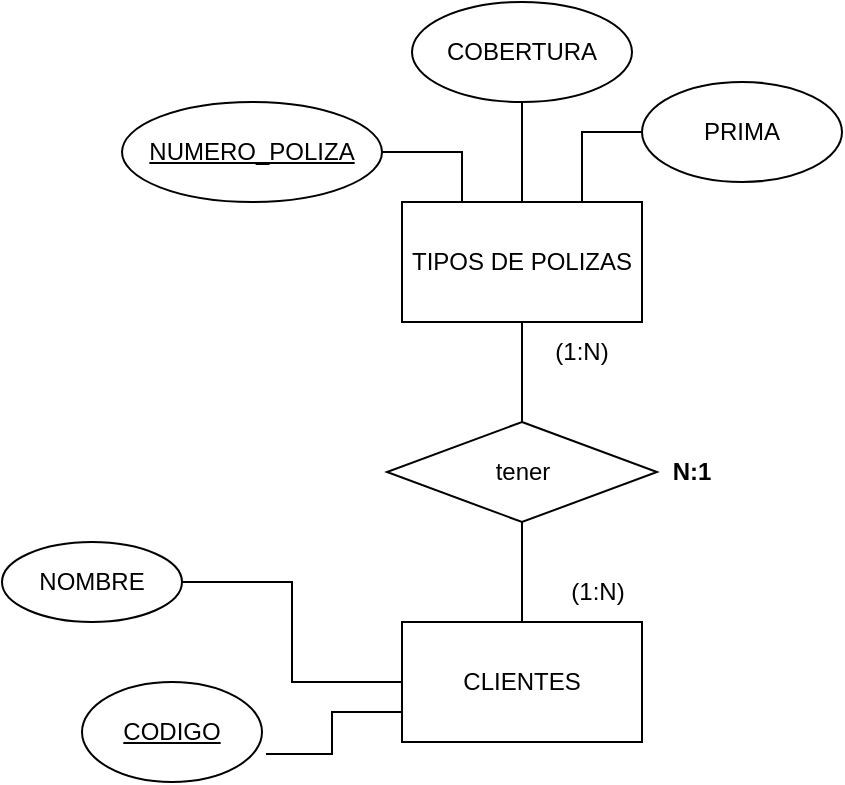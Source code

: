 <mxfile version="21.3.4" type="device" pages="13">
  <diagram id="C5RBs43oDa-KdzZeNtuy" name="ejercicio3">
    <mxGraphModel dx="880" dy="452" grid="1" gridSize="10" guides="1" tooltips="1" connect="1" arrows="1" fold="1" page="1" pageScale="1" pageWidth="827" pageHeight="1169" math="0" shadow="0">
      <root>
        <mxCell id="WIyWlLk6GJQsqaUBKTNV-0" />
        <mxCell id="WIyWlLk6GJQsqaUBKTNV-1" parent="WIyWlLk6GJQsqaUBKTNV-0" />
        <mxCell id="1ykxo2CiMoOQxjhd-uY3-36" style="rounded=0;orthogonalLoop=1;jettySize=auto;html=1;exitX=0.5;exitY=1;exitDx=0;exitDy=0;entryX=0.5;entryY=0;entryDx=0;entryDy=0;endArrow=none;endFill=0;" parent="WIyWlLk6GJQsqaUBKTNV-1" source="1ykxo2CiMoOQxjhd-uY3-28" target="1ykxo2CiMoOQxjhd-uY3-35" edge="1">
          <mxGeometry relative="1" as="geometry" />
        </mxCell>
        <mxCell id="1ykxo2CiMoOQxjhd-uY3-40" style="edgeStyle=orthogonalEdgeStyle;rounded=0;orthogonalLoop=1;jettySize=auto;html=1;exitX=0.5;exitY=0;exitDx=0;exitDy=0;entryX=0.5;entryY=1;entryDx=0;entryDy=0;endArrow=none;endFill=0;" parent="WIyWlLk6GJQsqaUBKTNV-1" source="1ykxo2CiMoOQxjhd-uY3-28" target="1ykxo2CiMoOQxjhd-uY3-31" edge="1">
          <mxGeometry relative="1" as="geometry" />
        </mxCell>
        <mxCell id="1ykxo2CiMoOQxjhd-uY3-41" style="edgeStyle=orthogonalEdgeStyle;rounded=0;orthogonalLoop=1;jettySize=auto;html=1;exitX=0.25;exitY=0;exitDx=0;exitDy=0;entryX=1;entryY=0.5;entryDx=0;entryDy=0;endArrow=none;endFill=0;" parent="WIyWlLk6GJQsqaUBKTNV-1" source="1ykxo2CiMoOQxjhd-uY3-28" target="1ykxo2CiMoOQxjhd-uY3-30" edge="1">
          <mxGeometry relative="1" as="geometry" />
        </mxCell>
        <mxCell id="1ykxo2CiMoOQxjhd-uY3-42" style="edgeStyle=orthogonalEdgeStyle;rounded=0;orthogonalLoop=1;jettySize=auto;html=1;exitX=0.75;exitY=0;exitDx=0;exitDy=0;entryX=0;entryY=0.5;entryDx=0;entryDy=0;endArrow=none;endFill=0;" parent="WIyWlLk6GJQsqaUBKTNV-1" source="1ykxo2CiMoOQxjhd-uY3-28" target="1ykxo2CiMoOQxjhd-uY3-32" edge="1">
          <mxGeometry relative="1" as="geometry" />
        </mxCell>
        <mxCell id="1ykxo2CiMoOQxjhd-uY3-28" value="TIPOS DE POLIZAS" style="rounded=0;whiteSpace=wrap;html=1;" parent="WIyWlLk6GJQsqaUBKTNV-1" vertex="1">
          <mxGeometry x="330" y="140" width="120" height="60" as="geometry" />
        </mxCell>
        <mxCell id="1ykxo2CiMoOQxjhd-uY3-38" style="edgeStyle=orthogonalEdgeStyle;rounded=0;orthogonalLoop=1;jettySize=auto;html=1;exitX=0;exitY=0.5;exitDx=0;exitDy=0;entryX=1;entryY=0.5;entryDx=0;entryDy=0;endArrow=none;endFill=0;" parent="WIyWlLk6GJQsqaUBKTNV-1" source="1ykxo2CiMoOQxjhd-uY3-29" target="1ykxo2CiMoOQxjhd-uY3-33" edge="1">
          <mxGeometry relative="1" as="geometry" />
        </mxCell>
        <mxCell id="1ykxo2CiMoOQxjhd-uY3-39" style="edgeStyle=orthogonalEdgeStyle;rounded=0;orthogonalLoop=1;jettySize=auto;html=1;exitX=0;exitY=0.75;exitDx=0;exitDy=0;entryX=1.022;entryY=0.72;entryDx=0;entryDy=0;entryPerimeter=0;endArrow=none;endFill=0;" parent="WIyWlLk6GJQsqaUBKTNV-1" source="1ykxo2CiMoOQxjhd-uY3-29" target="1ykxo2CiMoOQxjhd-uY3-34" edge="1">
          <mxGeometry relative="1" as="geometry" />
        </mxCell>
        <mxCell id="1ykxo2CiMoOQxjhd-uY3-29" value="CLIENTES" style="rounded=0;whiteSpace=wrap;html=1;" parent="WIyWlLk6GJQsqaUBKTNV-1" vertex="1">
          <mxGeometry x="330" y="350" width="120" height="60" as="geometry" />
        </mxCell>
        <mxCell id="1ykxo2CiMoOQxjhd-uY3-30" value="&lt;u&gt;NUMERO_POLIZA&lt;/u&gt;" style="ellipse;whiteSpace=wrap;html=1;" parent="WIyWlLk6GJQsqaUBKTNV-1" vertex="1">
          <mxGeometry x="190" y="90" width="130" height="50" as="geometry" />
        </mxCell>
        <mxCell id="1ykxo2CiMoOQxjhd-uY3-31" value="COBERTURA" style="ellipse;whiteSpace=wrap;html=1;" parent="WIyWlLk6GJQsqaUBKTNV-1" vertex="1">
          <mxGeometry x="335" y="40" width="110" height="50" as="geometry" />
        </mxCell>
        <mxCell id="1ykxo2CiMoOQxjhd-uY3-32" value="PRIMA" style="ellipse;whiteSpace=wrap;html=1;" parent="WIyWlLk6GJQsqaUBKTNV-1" vertex="1">
          <mxGeometry x="450" y="80" width="100" height="50" as="geometry" />
        </mxCell>
        <mxCell id="1ykxo2CiMoOQxjhd-uY3-33" value="NOMBRE" style="ellipse;whiteSpace=wrap;html=1;" parent="WIyWlLk6GJQsqaUBKTNV-1" vertex="1">
          <mxGeometry x="130" y="310" width="90" height="40" as="geometry" />
        </mxCell>
        <mxCell id="1ykxo2CiMoOQxjhd-uY3-34" value="&lt;u&gt;CODIGO&lt;/u&gt;" style="ellipse;whiteSpace=wrap;html=1;" parent="WIyWlLk6GJQsqaUBKTNV-1" vertex="1">
          <mxGeometry x="170" y="380" width="90" height="50" as="geometry" />
        </mxCell>
        <mxCell id="1ykxo2CiMoOQxjhd-uY3-37" style="rounded=0;orthogonalLoop=1;jettySize=auto;html=1;exitX=0.5;exitY=1;exitDx=0;exitDy=0;entryX=0.5;entryY=0;entryDx=0;entryDy=0;endArrow=none;endFill=0;" parent="WIyWlLk6GJQsqaUBKTNV-1" source="1ykxo2CiMoOQxjhd-uY3-35" target="1ykxo2CiMoOQxjhd-uY3-29" edge="1">
          <mxGeometry relative="1" as="geometry" />
        </mxCell>
        <mxCell id="1ykxo2CiMoOQxjhd-uY3-35" value="tener" style="rhombus;whiteSpace=wrap;html=1;" parent="WIyWlLk6GJQsqaUBKTNV-1" vertex="1">
          <mxGeometry x="322.5" y="250" width="135" height="50" as="geometry" />
        </mxCell>
        <mxCell id="1ykxo2CiMoOQxjhd-uY3-43" value="(1:N)" style="text;html=1;strokeColor=none;fillColor=none;align=center;verticalAlign=middle;whiteSpace=wrap;rounded=0;" parent="WIyWlLk6GJQsqaUBKTNV-1" vertex="1">
          <mxGeometry x="397.5" y="320" width="60" height="30" as="geometry" />
        </mxCell>
        <mxCell id="1ykxo2CiMoOQxjhd-uY3-44" value="(1:N)" style="text;html=1;strokeColor=none;fillColor=none;align=center;verticalAlign=middle;whiteSpace=wrap;rounded=0;" parent="WIyWlLk6GJQsqaUBKTNV-1" vertex="1">
          <mxGeometry x="390" y="200" width="60" height="30" as="geometry" />
        </mxCell>
        <mxCell id="1ykxo2CiMoOQxjhd-uY3-45" value="&lt;b&gt;N:1&lt;/b&gt;" style="text;html=1;strokeColor=none;fillColor=none;align=center;verticalAlign=middle;whiteSpace=wrap;rounded=0;" parent="WIyWlLk6GJQsqaUBKTNV-1" vertex="1">
          <mxGeometry x="445" y="260" width="60" height="30" as="geometry" />
        </mxCell>
      </root>
    </mxGraphModel>
  </diagram>
  <diagram id="Jro54OeZkS4Hd3LxscQu" name="ejercicio4">
    <mxGraphModel dx="880" dy="452" grid="1" gridSize="10" guides="1" tooltips="1" connect="1" arrows="1" fold="1" page="1" pageScale="1" pageWidth="827" pageHeight="1169" math="0" shadow="0">
      <root>
        <mxCell id="0" />
        <mxCell id="1" parent="0" />
        <mxCell id="g0K0DCqg2AORVR0u5Nl0-6" style="edgeStyle=orthogonalEdgeStyle;rounded=0;orthogonalLoop=1;jettySize=auto;html=1;exitX=1;exitY=0.5;exitDx=0;exitDy=0;endArrow=none;endFill=0;" parent="1" source="g0K0DCqg2AORVR0u5Nl0-1" target="g0K0DCqg2AORVR0u5Nl0-5" edge="1">
          <mxGeometry relative="1" as="geometry" />
        </mxCell>
        <mxCell id="I6zlaeVqeT1t9DGN7fJP-2" style="edgeStyle=orthogonalEdgeStyle;curved=1;rounded=0;orthogonalLoop=1;jettySize=auto;html=1;exitX=0.5;exitY=1;exitDx=0;exitDy=0;entryX=0.5;entryY=0;entryDx=0;entryDy=0;endArrow=none;endFill=0;" parent="1" source="g0K0DCqg2AORVR0u5Nl0-1" target="I6zlaeVqeT1t9DGN7fJP-1" edge="1">
          <mxGeometry relative="1" as="geometry" />
        </mxCell>
        <mxCell id="I6zlaeVqeT1t9DGN7fJP-8" style="edgeStyle=orthogonalEdgeStyle;curved=1;rounded=0;orthogonalLoop=1;jettySize=auto;html=1;exitX=1;exitY=1;exitDx=0;exitDy=0;endArrow=none;endFill=0;" parent="1" source="g0K0DCqg2AORVR0u5Nl0-1" target="I6zlaeVqeT1t9DGN7fJP-7" edge="1">
          <mxGeometry relative="1" as="geometry" />
        </mxCell>
        <mxCell id="g0K0DCqg2AORVR0u5Nl0-1" value="USUARIOS" style="rounded=0;whiteSpace=wrap;html=1;" parent="1" vertex="1">
          <mxGeometry x="150" y="80" width="120" height="60" as="geometry" />
        </mxCell>
        <mxCell id="g0K0DCqg2AORVR0u5Nl0-2" value="AMIGOS" style="rounded=0;whiteSpace=wrap;html=1;" parent="1" vertex="1">
          <mxGeometry x="530" y="80" width="120" height="60" as="geometry" />
        </mxCell>
        <mxCell id="4EfV-39x1wLUIA2aaies-3" style="edgeStyle=orthogonalEdgeStyle;curved=1;rounded=0;orthogonalLoop=1;jettySize=auto;html=1;exitX=1;exitY=0.5;exitDx=0;exitDy=0;entryX=0.025;entryY=0.725;entryDx=0;entryDy=0;entryPerimeter=0;endArrow=none;endFill=0;" parent="1" source="g0K0DCqg2AORVR0u5Nl0-3" target="4EfV-39x1wLUIA2aaies-1" edge="1">
          <mxGeometry relative="1" as="geometry" />
        </mxCell>
        <mxCell id="4EfV-39x1wLUIA2aaies-4" style="edgeStyle=orthogonalEdgeStyle;curved=1;rounded=0;orthogonalLoop=1;jettySize=auto;html=1;exitX=1;exitY=0.75;exitDx=0;exitDy=0;entryX=0;entryY=0.5;entryDx=0;entryDy=0;endArrow=none;endFill=0;" parent="1" source="g0K0DCqg2AORVR0u5Nl0-3" target="4EfV-39x1wLUIA2aaies-2" edge="1">
          <mxGeometry relative="1" as="geometry" />
        </mxCell>
        <mxCell id="g0K0DCqg2AORVR0u5Nl0-3" value="GRUPOS" style="rounded=0;whiteSpace=wrap;html=1;" parent="1" vertex="1">
          <mxGeometry x="510" y="300" width="120" height="60" as="geometry" />
        </mxCell>
        <mxCell id="g0K0DCqg2AORVR0u5Nl0-4" value="MENSAJES" style="rounded=0;whiteSpace=wrap;html=1;" parent="1" vertex="1">
          <mxGeometry x="150" y="310" width="120" height="60" as="geometry" />
        </mxCell>
        <mxCell id="g0K0DCqg2AORVR0u5Nl0-7" style="edgeStyle=orthogonalEdgeStyle;rounded=0;orthogonalLoop=1;jettySize=auto;html=1;exitX=1;exitY=0.5;exitDx=0;exitDy=0;entryX=0;entryY=0.5;entryDx=0;entryDy=0;endArrow=none;endFill=0;" parent="1" source="g0K0DCqg2AORVR0u5Nl0-5" target="g0K0DCqg2AORVR0u5Nl0-2" edge="1">
          <mxGeometry relative="1" as="geometry" />
        </mxCell>
        <mxCell id="g0K0DCqg2AORVR0u5Nl0-5" value="TIENEN" style="rhombus;whiteSpace=wrap;html=1;" parent="1" vertex="1">
          <mxGeometry x="350" y="85" width="80" height="50" as="geometry" />
        </mxCell>
        <mxCell id="g0K0DCqg2AORVR0u5Nl0-8" value="(1:N)" style="text;html=1;strokeColor=none;fillColor=none;align=center;verticalAlign=middle;whiteSpace=wrap;rounded=0;" parent="1" vertex="1">
          <mxGeometry x="270" y="70" width="60" height="30" as="geometry" />
        </mxCell>
        <mxCell id="g0K0DCqg2AORVR0u5Nl0-9" value="(0:N)" style="text;html=1;strokeColor=none;fillColor=none;align=center;verticalAlign=middle;whiteSpace=wrap;rounded=0;" parent="1" vertex="1">
          <mxGeometry x="470" y="70" width="60" height="30" as="geometry" />
        </mxCell>
        <mxCell id="g0K0DCqg2AORVR0u5Nl0-10" value="&lt;b&gt;N:M&lt;/b&gt;" style="text;html=1;strokeColor=none;fillColor=none;align=center;verticalAlign=middle;whiteSpace=wrap;rounded=0;" parent="1" vertex="1">
          <mxGeometry x="360" y="50" width="60" height="30" as="geometry" />
        </mxCell>
        <mxCell id="I6zlaeVqeT1t9DGN7fJP-3" style="edgeStyle=orthogonalEdgeStyle;curved=1;rounded=0;orthogonalLoop=1;jettySize=auto;html=1;exitX=0.5;exitY=1;exitDx=0;exitDy=0;entryX=0.5;entryY=0;entryDx=0;entryDy=0;endArrow=none;endFill=0;" parent="1" source="I6zlaeVqeT1t9DGN7fJP-1" target="g0K0DCqg2AORVR0u5Nl0-4" edge="1">
          <mxGeometry relative="1" as="geometry" />
        </mxCell>
        <mxCell id="I6zlaeVqeT1t9DGN7fJP-1" value="publicar" style="rhombus;whiteSpace=wrap;html=1;" parent="1" vertex="1">
          <mxGeometry x="155" y="190" width="110" height="70" as="geometry" />
        </mxCell>
        <mxCell id="I6zlaeVqeT1t9DGN7fJP-4" value="(0:N)" style="text;html=1;strokeColor=none;fillColor=none;align=center;verticalAlign=middle;whiteSpace=wrap;rounded=0;" parent="1" vertex="1">
          <mxGeometry x="155" y="280" width="60" height="30" as="geometry" />
        </mxCell>
        <mxCell id="I6zlaeVqeT1t9DGN7fJP-5" value="(1:1)" style="text;html=1;strokeColor=none;fillColor=none;align=center;verticalAlign=middle;whiteSpace=wrap;rounded=0;" parent="1" vertex="1">
          <mxGeometry x="150" y="140" width="60" height="30" as="geometry" />
        </mxCell>
        <mxCell id="I6zlaeVqeT1t9DGN7fJP-6" value="&lt;b&gt;1:N&lt;/b&gt;" style="text;html=1;strokeColor=none;fillColor=none;align=center;verticalAlign=middle;whiteSpace=wrap;rounded=0;" parent="1" vertex="1">
          <mxGeometry x="100" y="210" width="60" height="30" as="geometry" />
        </mxCell>
        <mxCell id="I6zlaeVqeT1t9DGN7fJP-9" style="edgeStyle=orthogonalEdgeStyle;curved=1;rounded=0;orthogonalLoop=1;jettySize=auto;html=1;exitX=0.5;exitY=1;exitDx=0;exitDy=0;entryX=0.5;entryY=0;entryDx=0;entryDy=0;endArrow=none;endFill=0;" parent="1" source="I6zlaeVqeT1t9DGN7fJP-7" target="g0K0DCqg2AORVR0u5Nl0-3" edge="1">
          <mxGeometry relative="1" as="geometry" />
        </mxCell>
        <mxCell id="I6zlaeVqeT1t9DGN7fJP-7" value="unirse" style="rhombus;whiteSpace=wrap;html=1;" parent="1" vertex="1">
          <mxGeometry x="335" y="190" width="110" height="55" as="geometry" />
        </mxCell>
        <mxCell id="I6zlaeVqeT1t9DGN7fJP-10" value="(0:N)" style="text;html=1;strokeColor=none;fillColor=none;align=center;verticalAlign=middle;whiteSpace=wrap;rounded=0;" parent="1" vertex="1">
          <mxGeometry x="580" y="270" width="60" height="30" as="geometry" />
        </mxCell>
        <mxCell id="I6zlaeVqeT1t9DGN7fJP-11" value="(1:N)" style="text;html=1;strokeColor=none;fillColor=none;align=center;verticalAlign=middle;whiteSpace=wrap;rounded=0;" parent="1" vertex="1">
          <mxGeometry x="290" y="140" width="60" height="30" as="geometry" />
        </mxCell>
        <mxCell id="I6zlaeVqeT1t9DGN7fJP-12" value="&lt;b&gt;N:M&lt;/b&gt;" style="text;html=1;strokeColor=none;fillColor=none;align=center;verticalAlign=middle;whiteSpace=wrap;rounded=0;" parent="1" vertex="1">
          <mxGeometry x="440" y="203" width="60" height="30" as="geometry" />
        </mxCell>
        <mxCell id="4EfV-39x1wLUIA2aaies-1" value="nombre" style="ellipse;whiteSpace=wrap;html=1;" parent="1" vertex="1">
          <mxGeometry x="670" y="270" width="80" height="40" as="geometry" />
        </mxCell>
        <mxCell id="4EfV-39x1wLUIA2aaies-2" value="descripcion" style="ellipse;whiteSpace=wrap;html=1;" parent="1" vertex="1">
          <mxGeometry x="670" y="330" width="80" height="50" as="geometry" />
        </mxCell>
      </root>
    </mxGraphModel>
  </diagram>
  <diagram id="mRDliALM3GtDQTBvCvNO" name="ejercicio8">
    <mxGraphModel dx="880" dy="452" grid="1" gridSize="10" guides="1" tooltips="1" connect="1" arrows="0" fold="1" page="1" pageScale="1" pageWidth="827" pageHeight="1169" math="0" shadow="0">
      <root>
        <mxCell id="0" />
        <mxCell id="1" parent="0" />
        <mxCell id="UWeHKwZC-KAOtdft5iLf-10" style="edgeStyle=orthogonalEdgeStyle;rounded=0;orthogonalLoop=1;jettySize=auto;html=1;exitX=1;exitY=0.5;exitDx=0;exitDy=0;entryX=0;entryY=0.5;entryDx=0;entryDy=0;endArrow=oval;endFill=0;" parent="1" source="UWeHKwZC-KAOtdft5iLf-1" target="UWeHKwZC-KAOtdft5iLf-9" edge="1">
          <mxGeometry relative="1" as="geometry" />
        </mxCell>
        <mxCell id="UWeHKwZC-KAOtdft5iLf-15" style="edgeStyle=orthogonalEdgeStyle;rounded=0;orthogonalLoop=1;jettySize=auto;html=1;exitX=0;exitY=0.5;exitDx=0;exitDy=0;entryX=1;entryY=0.5;entryDx=0;entryDy=0;endArrow=oval;endFill=0;" parent="1" source="UWeHKwZC-KAOtdft5iLf-1" target="UWeHKwZC-KAOtdft5iLf-6" edge="1">
          <mxGeometry relative="1" as="geometry" />
        </mxCell>
        <mxCell id="UWeHKwZC-KAOtdft5iLf-1" value="HOTELES" style="rounded=0;whiteSpace=wrap;html=1;" parent="1" vertex="1">
          <mxGeometry x="340" y="380" width="120" height="60" as="geometry" />
        </mxCell>
        <mxCell id="UWeHKwZC-KAOtdft5iLf-24" style="edgeStyle=orthogonalEdgeStyle;rounded=0;orthogonalLoop=1;jettySize=auto;html=1;exitX=0.5;exitY=0;exitDx=0;exitDy=0;entryX=0.5;entryY=1;entryDx=0;entryDy=0;endArrow=oval;endFill=0;" parent="1" source="UWeHKwZC-KAOtdft5iLf-2" target="UWeHKwZC-KAOtdft5iLf-19" edge="1">
          <mxGeometry relative="1" as="geometry" />
        </mxCell>
        <mxCell id="UWeHKwZC-KAOtdft5iLf-26" style="edgeStyle=orthogonalEdgeStyle;rounded=0;orthogonalLoop=1;jettySize=auto;html=1;exitX=0;exitY=0.5;exitDx=0;exitDy=0;entryX=1;entryY=0.5;entryDx=0;entryDy=0;endArrow=oval;endFill=0;" parent="1" source="UWeHKwZC-KAOtdft5iLf-2" target="UWeHKwZC-KAOtdft5iLf-25" edge="1">
          <mxGeometry relative="1" as="geometry" />
        </mxCell>
        <mxCell id="DOXnPjTLAi97DoStqlpc-5" style="edgeStyle=orthogonalEdgeStyle;rounded=0;orthogonalLoop=1;jettySize=auto;html=1;exitX=1;exitY=0.25;exitDx=0;exitDy=0;entryX=0;entryY=0.5;entryDx=0;entryDy=0;endArrow=none;endFill=0;" parent="1" source="UWeHKwZC-KAOtdft5iLf-2" target="DOXnPjTLAi97DoStqlpc-1" edge="1">
          <mxGeometry relative="1" as="geometry" />
        </mxCell>
        <mxCell id="DOXnPjTLAi97DoStqlpc-6" style="edgeStyle=orthogonalEdgeStyle;rounded=0;orthogonalLoop=1;jettySize=auto;html=1;exitX=1;exitY=0.5;exitDx=0;exitDy=0;entryX=0;entryY=0.5;entryDx=0;entryDy=0;endArrow=none;endFill=0;" parent="1" source="UWeHKwZC-KAOtdft5iLf-2" target="DOXnPjTLAi97DoStqlpc-2" edge="1">
          <mxGeometry relative="1" as="geometry" />
        </mxCell>
        <mxCell id="DOXnPjTLAi97DoStqlpc-7" style="edgeStyle=orthogonalEdgeStyle;rounded=0;orthogonalLoop=1;jettySize=auto;html=1;exitX=1;exitY=0.75;exitDx=0;exitDy=0;entryX=0;entryY=0.5;entryDx=0;entryDy=0;endArrow=none;endFill=0;" parent="1" source="UWeHKwZC-KAOtdft5iLf-2" target="DOXnPjTLAi97DoStqlpc-3" edge="1">
          <mxGeometry relative="1" as="geometry" />
        </mxCell>
        <mxCell id="UWeHKwZC-KAOtdft5iLf-2" value="HABITACIONES" style="rounded=0;whiteSpace=wrap;html=1;" parent="1" vertex="1">
          <mxGeometry x="260" y="200" width="120" height="60" as="geometry" />
        </mxCell>
        <mxCell id="UWeHKwZC-KAOtdft5iLf-3" value="TIPO DE HABITACIONES" style="rounded=0;whiteSpace=wrap;html=1;" parent="1" vertex="1">
          <mxGeometry x="10" y="200" width="120" height="60" as="geometry" />
        </mxCell>
        <mxCell id="UWeHKwZC-KAOtdft5iLf-4" value="RESERVAS" style="rounded=0;whiteSpace=wrap;html=1;" parent="1" vertex="1">
          <mxGeometry x="440" y="60" width="120" height="60" as="geometry" />
        </mxCell>
        <mxCell id="UWeHKwZC-KAOtdft5iLf-14" style="edgeStyle=orthogonalEdgeStyle;rounded=0;orthogonalLoop=1;jettySize=auto;html=1;exitX=0.5;exitY=0;exitDx=0;exitDy=0;entryX=0.5;entryY=1;entryDx=0;entryDy=0;endArrow=oval;endFill=0;" parent="1" source="UWeHKwZC-KAOtdft5iLf-5" target="UWeHKwZC-KAOtdft5iLf-12" edge="1">
          <mxGeometry relative="1" as="geometry" />
        </mxCell>
        <mxCell id="UWeHKwZC-KAOtdft5iLf-5" value="CLIENTES" style="rounded=0;whiteSpace=wrap;html=1;" parent="1" vertex="1">
          <mxGeometry x="560" y="240" width="120" height="60" as="geometry" />
        </mxCell>
        <mxCell id="UWeHKwZC-KAOtdft5iLf-31" style="edgeStyle=orthogonalEdgeStyle;rounded=0;orthogonalLoop=1;jettySize=auto;html=1;entryX=0.5;entryY=1;entryDx=0;entryDy=0;endArrow=oval;endFill=0;" parent="1" target="UWeHKwZC-KAOtdft5iLf-3" edge="1">
          <mxGeometry relative="1" as="geometry">
            <mxPoint x="70" y="300" as="sourcePoint" />
          </mxGeometry>
        </mxCell>
        <mxCell id="UWeHKwZC-KAOtdft5iLf-6" value="tienen" style="rhombus;whiteSpace=wrap;html=1;" parent="1" vertex="1">
          <mxGeometry x="130" y="385" width="100" height="50" as="geometry" />
        </mxCell>
        <mxCell id="UWeHKwZC-KAOtdft5iLf-11" style="edgeStyle=orthogonalEdgeStyle;rounded=0;orthogonalLoop=1;jettySize=auto;html=1;exitX=0.5;exitY=0;exitDx=0;exitDy=0;entryX=0.5;entryY=1;entryDx=0;entryDy=0;endArrow=oval;endFill=0;" parent="1" source="UWeHKwZC-KAOtdft5iLf-9" target="UWeHKwZC-KAOtdft5iLf-5" edge="1">
          <mxGeometry relative="1" as="geometry" />
        </mxCell>
        <mxCell id="UWeHKwZC-KAOtdft5iLf-9" value="hospedan" style="rhombus;whiteSpace=wrap;html=1;" parent="1" vertex="1">
          <mxGeometry x="575" y="385" width="90" height="50" as="geometry" />
        </mxCell>
        <mxCell id="UWeHKwZC-KAOtdft5iLf-13" style="edgeStyle=orthogonalEdgeStyle;rounded=0;orthogonalLoop=1;jettySize=auto;html=1;exitX=0.5;exitY=0;exitDx=0;exitDy=0;entryX=1;entryY=0.5;entryDx=0;entryDy=0;endArrow=oval;endFill=0;" parent="1" source="UWeHKwZC-KAOtdft5iLf-12" target="UWeHKwZC-KAOtdft5iLf-4" edge="1">
          <mxGeometry relative="1" as="geometry" />
        </mxCell>
        <mxCell id="UWeHKwZC-KAOtdft5iLf-12" value="hacen" style="rhombus;whiteSpace=wrap;html=1;" parent="1" vertex="1">
          <mxGeometry x="575" y="140" width="90" height="50" as="geometry" />
        </mxCell>
        <mxCell id="UWeHKwZC-KAOtdft5iLf-16" value="&lt;b&gt;N:M&lt;/b&gt;" style="text;html=1;strokeColor=none;fillColor=none;align=center;verticalAlign=middle;whiteSpace=wrap;rounded=0;" parent="1" vertex="1">
          <mxGeometry x="200" y="370" width="60" height="30" as="geometry" />
        </mxCell>
        <mxCell id="UWeHKwZC-KAOtdft5iLf-17" value="&lt;b&gt;N:M&lt;/b&gt;" style="text;html=1;strokeColor=none;fillColor=none;align=center;verticalAlign=middle;whiteSpace=wrap;rounded=0;" parent="1" vertex="1">
          <mxGeometry x="540" y="370" width="60" height="30" as="geometry" />
        </mxCell>
        <mxCell id="UWeHKwZC-KAOtdft5iLf-18" value="&lt;b&gt;1:N&lt;/b&gt;" style="text;html=1;strokeColor=none;fillColor=none;align=center;verticalAlign=middle;whiteSpace=wrap;rounded=0;" parent="1" vertex="1">
          <mxGeometry x="530" y="150" width="60" height="30" as="geometry" />
        </mxCell>
        <mxCell id="UWeHKwZC-KAOtdft5iLf-21" style="edgeStyle=orthogonalEdgeStyle;rounded=0;orthogonalLoop=1;jettySize=auto;html=1;exitX=1;exitY=0.5;exitDx=0;exitDy=0;entryX=0;entryY=0.5;entryDx=0;entryDy=0;endArrow=oval;endFill=0;" parent="1" source="UWeHKwZC-KAOtdft5iLf-19" target="UWeHKwZC-KAOtdft5iLf-4" edge="1">
          <mxGeometry relative="1" as="geometry" />
        </mxCell>
        <mxCell id="UWeHKwZC-KAOtdft5iLf-19" value="incluye" style="rhombus;whiteSpace=wrap;html=1;" parent="1" vertex="1">
          <mxGeometry x="130" y="60" width="100" height="60" as="geometry" />
        </mxCell>
        <mxCell id="UWeHKwZC-KAOtdft5iLf-22" value="&lt;b&gt;N:M&lt;/b&gt;" style="text;html=1;strokeColor=none;fillColor=none;align=center;verticalAlign=middle;whiteSpace=wrap;rounded=0;" parent="1" vertex="1">
          <mxGeometry x="110" y="50" width="60" height="30" as="geometry" />
        </mxCell>
        <mxCell id="UWeHKwZC-KAOtdft5iLf-27" style="edgeStyle=orthogonalEdgeStyle;rounded=0;orthogonalLoop=1;jettySize=auto;html=1;exitX=0;exitY=0.5;exitDx=0;exitDy=0;entryX=1;entryY=0.5;entryDx=0;entryDy=0;endArrow=oval;endFill=0;" parent="1" source="UWeHKwZC-KAOtdft5iLf-25" target="UWeHKwZC-KAOtdft5iLf-3" edge="1">
          <mxGeometry relative="1" as="geometry" />
        </mxCell>
        <mxCell id="UWeHKwZC-KAOtdft5iLf-25" value="tienen" style="rhombus;whiteSpace=wrap;html=1;" parent="1" vertex="1">
          <mxGeometry x="160" y="205" width="70" height="50" as="geometry" />
        </mxCell>
        <mxCell id="UWeHKwZC-KAOtdft5iLf-30" value="&lt;b&gt;N:1&lt;/b&gt;" style="text;html=1;strokeColor=none;fillColor=none;align=center;verticalAlign=middle;whiteSpace=wrap;rounded=0;" parent="1" vertex="1">
          <mxGeometry x="165" y="175" width="60" height="30" as="geometry" />
        </mxCell>
        <mxCell id="UWeHKwZC-KAOtdft5iLf-33" value="(0:N)" style="text;html=1;strokeColor=none;fillColor=none;align=center;verticalAlign=middle;whiteSpace=wrap;rounded=0;" parent="1" vertex="1">
          <mxGeometry x="450" y="380" width="60" height="30" as="geometry" />
        </mxCell>
        <mxCell id="UWeHKwZC-KAOtdft5iLf-34" value="(1:N)" style="text;html=1;strokeColor=none;fillColor=none;align=center;verticalAlign=middle;whiteSpace=wrap;rounded=0;" parent="1" vertex="1">
          <mxGeometry x="560" y="300" width="60" height="30" as="geometry" />
        </mxCell>
        <mxCell id="UWeHKwZC-KAOtdft5iLf-35" value="(1:1)" style="text;html=1;strokeColor=none;fillColor=none;align=center;verticalAlign=middle;whiteSpace=wrap;rounded=0;" parent="1" vertex="1">
          <mxGeometry x="550" y="60" width="60" height="30" as="geometry" />
        </mxCell>
        <mxCell id="UWeHKwZC-KAOtdft5iLf-36" value="(1:N)" style="text;html=1;strokeColor=none;fillColor=none;align=center;verticalAlign=middle;whiteSpace=wrap;rounded=0;" parent="1" vertex="1">
          <mxGeometry x="560" y="210" width="60" height="30" as="geometry" />
        </mxCell>
        <mxCell id="UWeHKwZC-KAOtdft5iLf-37" value="(1:N)" style="text;html=1;strokeColor=none;fillColor=none;align=center;verticalAlign=middle;whiteSpace=wrap;rounded=0;" parent="1" vertex="1">
          <mxGeometry x="320" y="170" width="60" height="30" as="geometry" />
        </mxCell>
        <mxCell id="UWeHKwZC-KAOtdft5iLf-38" value="(1:N)" style="text;html=1;strokeColor=none;fillColor=none;align=center;verticalAlign=middle;whiteSpace=wrap;rounded=0;" parent="1" vertex="1">
          <mxGeometry x="390" y="60" width="60" height="30" as="geometry" />
        </mxCell>
        <mxCell id="UWeHKwZC-KAOtdft5iLf-39" value="(1:N)" style="text;html=1;strokeColor=none;fillColor=none;align=center;verticalAlign=middle;whiteSpace=wrap;rounded=0;" parent="1" vertex="1">
          <mxGeometry x="120" y="200" width="60" height="30" as="geometry" />
        </mxCell>
        <mxCell id="UWeHKwZC-KAOtdft5iLf-40" value="(1:1)" style="text;html=1;strokeColor=none;fillColor=none;align=center;verticalAlign=middle;whiteSpace=wrap;rounded=0;" parent="1" vertex="1">
          <mxGeometry x="210" y="200" width="60" height="30" as="geometry" />
        </mxCell>
        <mxCell id="UWeHKwZC-KAOtdft5iLf-41" value="(1:N)" style="text;html=1;strokeColor=none;fillColor=none;align=center;verticalAlign=middle;whiteSpace=wrap;rounded=0;" parent="1" vertex="1">
          <mxGeometry x="290" y="380" width="60" height="30" as="geometry" />
        </mxCell>
        <mxCell id="UWeHKwZC-KAOtdft5iLf-42" value="" style="edgeStyle=orthogonalEdgeStyle;rounded=0;orthogonalLoop=1;jettySize=auto;html=1;exitX=0.5;exitY=0;exitDx=0;exitDy=0;endArrow=oval;endFill=0;" parent="1" source="UWeHKwZC-KAOtdft5iLf-6" edge="1">
          <mxGeometry relative="1" as="geometry">
            <mxPoint x="180" y="385" as="sourcePoint" />
            <mxPoint x="70" y="260" as="targetPoint" />
          </mxGeometry>
        </mxCell>
        <mxCell id="UWeHKwZC-KAOtdft5iLf-44" value="(0:N)" style="text;html=1;strokeColor=none;fillColor=none;align=center;verticalAlign=middle;whiteSpace=wrap;rounded=0;" parent="1" vertex="1">
          <mxGeometry x="70" y="260" width="60" height="30" as="geometry" />
        </mxCell>
        <mxCell id="DOXnPjTLAi97DoStqlpc-1" value="&lt;u&gt;numero&lt;/u&gt;" style="ellipse;whiteSpace=wrap;html=1;" parent="1" vertex="1">
          <mxGeometry x="420" y="165" width="80" height="40" as="geometry" />
        </mxCell>
        <mxCell id="DOXnPjTLAi97DoStqlpc-2" value="capacidad" style="ellipse;whiteSpace=wrap;html=1;" parent="1" vertex="1">
          <mxGeometry x="420" y="210" width="90" height="35" as="geometry" />
        </mxCell>
        <mxCell id="DOXnPjTLAi97DoStqlpc-3" value="precio" style="ellipse;whiteSpace=wrap;html=1;" parent="1" vertex="1">
          <mxGeometry x="420" y="255" width="70" height="30" as="geometry" />
        </mxCell>
      </root>
    </mxGraphModel>
  </diagram>
  <diagram id="69c3raw1qbNKhJz86dJC" name="ejercicio5">
    <mxGraphModel dx="880" dy="452" grid="1" gridSize="10" guides="1" tooltips="1" connect="1" arrows="1" fold="1" page="1" pageScale="1" pageWidth="827" pageHeight="1169" math="0" shadow="0">
      <root>
        <mxCell id="0" />
        <mxCell id="1" parent="0" />
        <mxCell id="0-a3Nz_PwPRoO9C5vC6Q-4" style="edgeStyle=orthogonalEdgeStyle;curved=1;rounded=0;orthogonalLoop=1;jettySize=auto;html=1;exitX=1;exitY=0.5;exitDx=0;exitDy=0;entryX=0;entryY=0.5;entryDx=0;entryDy=0;endArrow=none;endFill=0;" parent="1" source="v3wasVuNSmPIaBYcCdYz-1" target="0-a3Nz_PwPRoO9C5vC6Q-3" edge="1">
          <mxGeometry relative="1" as="geometry" />
        </mxCell>
        <mxCell id="v3wasVuNSmPIaBYcCdYz-1" value="MARCAS" style="rounded=0;whiteSpace=wrap;html=1;" parent="1" vertex="1">
          <mxGeometry x="150" y="80" width="120" height="60" as="geometry" />
        </mxCell>
        <mxCell id="0-a3Nz_PwPRoO9C5vC6Q-13" style="edgeStyle=orthogonalEdgeStyle;curved=1;rounded=0;orthogonalLoop=1;jettySize=auto;html=1;exitX=1;exitY=0.25;exitDx=0;exitDy=0;entryX=0;entryY=0.5;entryDx=0;entryDy=0;endArrow=none;endFill=0;" parent="1" source="v3wasVuNSmPIaBYcCdYz-2" target="0-a3Nz_PwPRoO9C5vC6Q-9" edge="1">
          <mxGeometry relative="1" as="geometry" />
        </mxCell>
        <mxCell id="0-a3Nz_PwPRoO9C5vC6Q-14" style="edgeStyle=orthogonalEdgeStyle;curved=1;rounded=0;orthogonalLoop=1;jettySize=auto;html=1;exitX=1;exitY=0.5;exitDx=0;exitDy=0;entryX=0;entryY=0.5;entryDx=0;entryDy=0;endArrow=none;endFill=0;" parent="1" source="v3wasVuNSmPIaBYcCdYz-2" target="0-a3Nz_PwPRoO9C5vC6Q-12" edge="1">
          <mxGeometry relative="1" as="geometry" />
        </mxCell>
        <mxCell id="0-a3Nz_PwPRoO9C5vC6Q-15" style="edgeStyle=orthogonalEdgeStyle;curved=1;rounded=0;orthogonalLoop=1;jettySize=auto;html=1;exitX=1;exitY=0.75;exitDx=0;exitDy=0;entryX=0;entryY=0.5;entryDx=0;entryDy=0;endArrow=none;endFill=0;" parent="1" source="v3wasVuNSmPIaBYcCdYz-2" target="0-a3Nz_PwPRoO9C5vC6Q-11" edge="1">
          <mxGeometry relative="1" as="geometry" />
        </mxCell>
        <mxCell id="v3wasVuNSmPIaBYcCdYz-2" value="MODELOS" style="rounded=0;whiteSpace=wrap;html=1;" parent="1" vertex="1">
          <mxGeometry x="520" y="80" width="120" height="60" as="geometry" />
        </mxCell>
        <mxCell id="0-a3Nz_PwPRoO9C5vC6Q-17" style="edgeStyle=orthogonalEdgeStyle;curved=1;rounded=0;orthogonalLoop=1;jettySize=auto;html=1;exitX=0.5;exitY=0;exitDx=0;exitDy=0;entryX=0.5;entryY=1;entryDx=0;entryDy=0;endArrow=none;endFill=0;" parent="1" source="0-a3Nz_PwPRoO9C5vC6Q-2" target="0-a3Nz_PwPRoO9C5vC6Q-16" edge="1">
          <mxGeometry relative="1" as="geometry" />
        </mxCell>
        <mxCell id="0-a3Nz_PwPRoO9C5vC6Q-2" value="CLIENTES" style="rounded=0;whiteSpace=wrap;html=1;" parent="1" vertex="1">
          <mxGeometry x="520" y="290" width="120" height="60" as="geometry" />
        </mxCell>
        <mxCell id="0-a3Nz_PwPRoO9C5vC6Q-5" style="edgeStyle=orthogonalEdgeStyle;curved=1;rounded=0;orthogonalLoop=1;jettySize=auto;html=1;exitX=1;exitY=0.5;exitDx=0;exitDy=0;entryX=0;entryY=0.5;entryDx=0;entryDy=0;endArrow=none;endFill=0;" parent="1" source="0-a3Nz_PwPRoO9C5vC6Q-3" target="v3wasVuNSmPIaBYcCdYz-2" edge="1">
          <mxGeometry relative="1" as="geometry" />
        </mxCell>
        <mxCell id="0-a3Nz_PwPRoO9C5vC6Q-3" value="tienen" style="rhombus;whiteSpace=wrap;html=1;" parent="1" vertex="1">
          <mxGeometry x="350" y="85" width="80" height="50" as="geometry" />
        </mxCell>
        <mxCell id="0-a3Nz_PwPRoO9C5vC6Q-6" value="(1:N)" style="text;html=1;strokeColor=none;fillColor=none;align=center;verticalAlign=middle;whiteSpace=wrap;rounded=0;" parent="1" vertex="1">
          <mxGeometry x="470" y="80" width="60" height="30" as="geometry" />
        </mxCell>
        <mxCell id="0-a3Nz_PwPRoO9C5vC6Q-7" value="(1:1)" style="text;html=1;strokeColor=none;fillColor=none;align=center;verticalAlign=middle;whiteSpace=wrap;rounded=0;" parent="1" vertex="1">
          <mxGeometry x="270" y="80" width="60" height="30" as="geometry" />
        </mxCell>
        <mxCell id="0-a3Nz_PwPRoO9C5vC6Q-8" value="&lt;b&gt;1:N&lt;/b&gt;" style="text;html=1;strokeColor=none;fillColor=none;align=center;verticalAlign=middle;whiteSpace=wrap;rounded=0;" parent="1" vertex="1">
          <mxGeometry x="360" y="55" width="60" height="30" as="geometry" />
        </mxCell>
        <mxCell id="0-a3Nz_PwPRoO9C5vC6Q-9" value="nombre" style="ellipse;whiteSpace=wrap;html=1;" parent="1" vertex="1">
          <mxGeometry x="680" y="40" width="70" height="40" as="geometry" />
        </mxCell>
        <mxCell id="0-a3Nz_PwPRoO9C5vC6Q-11" value="especificacion" style="ellipse;whiteSpace=wrap;html=1;" parent="1" vertex="1">
          <mxGeometry x="680" y="130" width="90" height="40" as="geometry" />
        </mxCell>
        <mxCell id="0-a3Nz_PwPRoO9C5vC6Q-12" value="precio" style="ellipse;whiteSpace=wrap;html=1;" parent="1" vertex="1">
          <mxGeometry x="680" y="85" width="70" height="35" as="geometry" />
        </mxCell>
        <mxCell id="0-a3Nz_PwPRoO9C5vC6Q-18" style="edgeStyle=orthogonalEdgeStyle;curved=1;rounded=0;orthogonalLoop=1;jettySize=auto;html=1;exitX=0.5;exitY=0;exitDx=0;exitDy=0;entryX=0.5;entryY=1;entryDx=0;entryDy=0;endArrow=none;endFill=0;" parent="1" source="0-a3Nz_PwPRoO9C5vC6Q-16" target="v3wasVuNSmPIaBYcCdYz-2" edge="1">
          <mxGeometry relative="1" as="geometry" />
        </mxCell>
        <mxCell id="0-a3Nz_PwPRoO9C5vC6Q-16" value="compra" style="rhombus;whiteSpace=wrap;html=1;" parent="1" vertex="1">
          <mxGeometry x="530" y="190" width="100" height="50" as="geometry" />
        </mxCell>
        <mxCell id="0-a3Nz_PwPRoO9C5vC6Q-19" value="(1:N)" style="text;html=1;strokeColor=none;fillColor=none;align=center;verticalAlign=middle;whiteSpace=wrap;rounded=0;" parent="1" vertex="1">
          <mxGeometry x="520" y="140" width="60" height="30" as="geometry" />
        </mxCell>
        <mxCell id="0-a3Nz_PwPRoO9C5vC6Q-20" value="(0:N)" style="text;html=1;strokeColor=none;fillColor=none;align=center;verticalAlign=middle;whiteSpace=wrap;rounded=0;" parent="1" vertex="1">
          <mxGeometry x="520" y="260" width="60" height="30" as="geometry" />
        </mxCell>
        <mxCell id="0-a3Nz_PwPRoO9C5vC6Q-21" value="&lt;b&gt;N:M&lt;/b&gt;" style="text;html=1;strokeColor=none;fillColor=none;align=center;verticalAlign=middle;whiteSpace=wrap;rounded=0;" parent="1" vertex="1">
          <mxGeometry x="470" y="200" width="60" height="30" as="geometry" />
        </mxCell>
      </root>
    </mxGraphModel>
  </diagram>
  <diagram id="y2rKoBczwuQu1npu96bp" name="ejercicio6">
    <mxGraphModel dx="880" dy="452" grid="1" gridSize="10" guides="1" tooltips="1" connect="1" arrows="1" fold="1" page="1" pageScale="1" pageWidth="827" pageHeight="1169" math="0" shadow="0">
      <root>
        <mxCell id="0" />
        <mxCell id="1" parent="0" />
        <mxCell id="5ELvxjMlUlLgitfgHMuI-8" style="edgeStyle=orthogonalEdgeStyle;curved=1;rounded=0;orthogonalLoop=1;jettySize=auto;html=1;exitX=0;exitY=0.5;exitDx=0;exitDy=0;entryX=1;entryY=0.5;entryDx=0;entryDy=0;endArrow=none;endFill=0;" parent="1" source="5ELvxjMlUlLgitfgHMuI-1" target="5ELvxjMlUlLgitfgHMuI-3" edge="1">
          <mxGeometry relative="1" as="geometry" />
        </mxCell>
        <mxCell id="5ELvxjMlUlLgitfgHMuI-9" style="edgeStyle=orthogonalEdgeStyle;curved=1;rounded=0;orthogonalLoop=1;jettySize=auto;html=1;exitX=0;exitY=0;exitDx=0;exitDy=0;entryX=1;entryY=1;entryDx=0;entryDy=0;endArrow=none;endFill=0;" parent="1" source="5ELvxjMlUlLgitfgHMuI-1" target="5ELvxjMlUlLgitfgHMuI-2" edge="1">
          <mxGeometry relative="1" as="geometry" />
        </mxCell>
        <mxCell id="5ELvxjMlUlLgitfgHMuI-10" style="edgeStyle=orthogonalEdgeStyle;curved=1;rounded=0;orthogonalLoop=1;jettySize=auto;html=1;exitX=0.5;exitY=0;exitDx=0;exitDy=0;entryX=0.5;entryY=1;entryDx=0;entryDy=0;endArrow=none;endFill=0;" parent="1" source="5ELvxjMlUlLgitfgHMuI-1" target="5ELvxjMlUlLgitfgHMuI-4" edge="1">
          <mxGeometry relative="1" as="geometry" />
        </mxCell>
        <mxCell id="5ELvxjMlUlLgitfgHMuI-11" style="edgeStyle=orthogonalEdgeStyle;curved=1;rounded=0;orthogonalLoop=1;jettySize=auto;html=1;exitX=1;exitY=0;exitDx=0;exitDy=0;endArrow=none;endFill=0;" parent="1" source="5ELvxjMlUlLgitfgHMuI-1" target="5ELvxjMlUlLgitfgHMuI-5" edge="1">
          <mxGeometry relative="1" as="geometry" />
        </mxCell>
        <mxCell id="5ELvxjMlUlLgitfgHMuI-12" style="edgeStyle=orthogonalEdgeStyle;curved=1;rounded=0;orthogonalLoop=1;jettySize=auto;html=1;exitX=1;exitY=0.5;exitDx=0;exitDy=0;entryX=0;entryY=0.5;entryDx=0;entryDy=0;endArrow=none;endFill=0;" parent="1" source="5ELvxjMlUlLgitfgHMuI-1" target="5ELvxjMlUlLgitfgHMuI-6" edge="1">
          <mxGeometry relative="1" as="geometry" />
        </mxCell>
        <mxCell id="5ELvxjMlUlLgitfgHMuI-22" style="edgeStyle=orthogonalEdgeStyle;curved=1;rounded=0;orthogonalLoop=1;jettySize=auto;html=1;exitX=0.5;exitY=1;exitDx=0;exitDy=0;endArrow=none;endFill=0;" parent="1" source="5ELvxjMlUlLgitfgHMuI-1" target="5ELvxjMlUlLgitfgHMuI-21" edge="1">
          <mxGeometry relative="1" as="geometry" />
        </mxCell>
        <mxCell id="5ELvxjMlUlLgitfgHMuI-1" value="VUELOS" style="rounded=0;whiteSpace=wrap;html=1;" parent="1" vertex="1">
          <mxGeometry x="320" y="90" width="120" height="60" as="geometry" />
        </mxCell>
        <mxCell id="5ELvxjMlUlLgitfgHMuI-2" value="num_vuelo" style="ellipse;whiteSpace=wrap;html=1;" parent="1" vertex="1">
          <mxGeometry x="230" y="10" width="90" height="50" as="geometry" />
        </mxCell>
        <mxCell id="5ELvxjMlUlLgitfgHMuI-3" value="aerolineas" style="ellipse;whiteSpace=wrap;html=1;" parent="1" vertex="1">
          <mxGeometry x="170" y="70" width="85" height="50" as="geometry" />
        </mxCell>
        <mxCell id="5ELvxjMlUlLgitfgHMuI-4" value="origen" style="ellipse;whiteSpace=wrap;html=1;" parent="1" vertex="1">
          <mxGeometry x="370" y="10" width="60" height="40" as="geometry" />
        </mxCell>
        <mxCell id="5ELvxjMlUlLgitfgHMuI-5" value="destino" style="ellipse;whiteSpace=wrap;html=1;" parent="1" vertex="1">
          <mxGeometry x="470" y="60" width="80" height="30" as="geometry" />
        </mxCell>
        <mxCell id="5ELvxjMlUlLgitfgHMuI-6" value="horario" style="ellipse;whiteSpace=wrap;html=1;" parent="1" vertex="1">
          <mxGeometry x="520" y="110" width="70" height="40" as="geometry" />
        </mxCell>
        <mxCell id="5ELvxjMlUlLgitfgHMuI-16" style="edgeStyle=orthogonalEdgeStyle;curved=1;rounded=0;orthogonalLoop=1;jettySize=auto;html=1;exitX=0;exitY=0.5;exitDx=0;exitDy=0;entryX=1;entryY=0.5;entryDx=0;entryDy=0;endArrow=none;endFill=0;" parent="1" source="5ELvxjMlUlLgitfgHMuI-13" target="5ELvxjMlUlLgitfgHMuI-15" edge="1">
          <mxGeometry relative="1" as="geometry" />
        </mxCell>
        <mxCell id="5ELvxjMlUlLgitfgHMuI-13" value="PASAJEROS" style="rounded=0;whiteSpace=wrap;html=1;" parent="1" vertex="1">
          <mxGeometry x="480" y="280" width="120" height="60" as="geometry" />
        </mxCell>
        <mxCell id="5ELvxjMlUlLgitfgHMuI-14" value="RESERVAS" style="rounded=0;whiteSpace=wrap;html=1;" parent="1" vertex="1">
          <mxGeometry x="90" y="270" width="120" height="60" as="geometry" />
        </mxCell>
        <mxCell id="5ELvxjMlUlLgitfgHMuI-17" style="edgeStyle=orthogonalEdgeStyle;curved=1;rounded=0;orthogonalLoop=1;jettySize=auto;html=1;exitX=0;exitY=0.5;exitDx=0;exitDy=0;entryX=1;entryY=0.5;entryDx=0;entryDy=0;endArrow=none;endFill=0;" parent="1" source="5ELvxjMlUlLgitfgHMuI-15" target="5ELvxjMlUlLgitfgHMuI-14" edge="1">
          <mxGeometry relative="1" as="geometry" />
        </mxCell>
        <mxCell id="5ELvxjMlUlLgitfgHMuI-15" value="realizan" style="rhombus;whiteSpace=wrap;html=1;" parent="1" vertex="1">
          <mxGeometry x="290" y="280" width="100" height="60" as="geometry" />
        </mxCell>
        <mxCell id="5ELvxjMlUlLgitfgHMuI-18" value="(1:N)" style="text;html=1;strokeColor=none;fillColor=none;align=center;verticalAlign=middle;whiteSpace=wrap;rounded=0;" parent="1" vertex="1">
          <mxGeometry x="210" y="270" width="60" height="30" as="geometry" />
        </mxCell>
        <mxCell id="5ELvxjMlUlLgitfgHMuI-19" value="(1:N)" style="text;html=1;strokeColor=none;fillColor=none;align=center;verticalAlign=middle;whiteSpace=wrap;rounded=0;" parent="1" vertex="1">
          <mxGeometry x="430" y="280" width="60" height="30" as="geometry" />
        </mxCell>
        <mxCell id="5ELvxjMlUlLgitfgHMuI-20" value="N:M" style="text;html=1;strokeColor=none;fillColor=none;align=center;verticalAlign=middle;whiteSpace=wrap;rounded=0;" parent="1" vertex="1">
          <mxGeometry x="310" y="250" width="60" height="30" as="geometry" />
        </mxCell>
        <mxCell id="5ELvxjMlUlLgitfgHMuI-23" style="edgeStyle=orthogonalEdgeStyle;curved=1;rounded=0;orthogonalLoop=1;jettySize=auto;html=1;exitX=0;exitY=1;exitDx=0;exitDy=0;entryX=0.5;entryY=0;entryDx=0;entryDy=0;endArrow=none;endFill=0;" parent="1" source="5ELvxjMlUlLgitfgHMuI-21" target="5ELvxjMlUlLgitfgHMuI-14" edge="1">
          <mxGeometry relative="1" as="geometry" />
        </mxCell>
        <mxCell id="5ELvxjMlUlLgitfgHMuI-21" value="hay" style="rhombus;whiteSpace=wrap;html=1;" parent="1" vertex="1">
          <mxGeometry x="220" y="190" width="80" height="50" as="geometry" />
        </mxCell>
        <mxCell id="5ELvxjMlUlLgitfgHMuI-24" value="(0:N)" style="text;html=1;strokeColor=none;fillColor=none;align=center;verticalAlign=middle;whiteSpace=wrap;rounded=0;" parent="1" vertex="1">
          <mxGeometry x="90" y="240" width="60" height="30" as="geometry" />
        </mxCell>
        <mxCell id="5ELvxjMlUlLgitfgHMuI-25" value="(1:1)" style="text;html=1;strokeColor=none;fillColor=none;align=center;verticalAlign=middle;whiteSpace=wrap;rounded=0;" parent="1" vertex="1">
          <mxGeometry x="354" y="160" width="60" height="30" as="geometry" />
        </mxCell>
        <mxCell id="5ELvxjMlUlLgitfgHMuI-26" value="&lt;b&gt;N:1&lt;/b&gt;" style="text;html=1;strokeColor=none;fillColor=none;align=center;verticalAlign=middle;whiteSpace=wrap;rounded=0;" parent="1" vertex="1">
          <mxGeometry x="183" y="180" width="60" height="30" as="geometry" />
        </mxCell>
      </root>
    </mxGraphModel>
  </diagram>
  <diagram id="v6PLycQ5SnmA43EqUyH6" name="ejercicio7">
    <mxGraphModel dx="880" dy="452" grid="1" gridSize="10" guides="1" tooltips="1" connect="1" arrows="1" fold="1" page="1" pageScale="1" pageWidth="827" pageHeight="1169" math="0" shadow="0">
      <root>
        <mxCell id="0" />
        <mxCell id="1" parent="0" />
        <mxCell id="J7tgFxh0mg-gdArDebNM-6" value="" style="edgeStyle=orthogonalEdgeStyle;curved=1;rounded=0;orthogonalLoop=1;jettySize=auto;html=1;endArrow=none;endFill=0;" parent="1" source="J7tgFxh0mg-gdArDebNM-1" target="J7tgFxh0mg-gdArDebNM-4" edge="1">
          <mxGeometry relative="1" as="geometry" />
        </mxCell>
        <mxCell id="v3cZJmlABROCgFcnVSnz-4" style="edgeStyle=orthogonalEdgeStyle;curved=1;rounded=0;orthogonalLoop=1;jettySize=auto;html=1;exitX=0;exitY=0.5;exitDx=0;exitDy=0;entryX=1;entryY=0.5;entryDx=0;entryDy=0;endArrow=none;endFill=0;" parent="1" source="J7tgFxh0mg-gdArDebNM-1" target="v3cZJmlABROCgFcnVSnz-1" edge="1">
          <mxGeometry relative="1" as="geometry" />
        </mxCell>
        <mxCell id="v3cZJmlABROCgFcnVSnz-5" style="edgeStyle=orthogonalEdgeStyle;curved=1;rounded=0;orthogonalLoop=1;jettySize=auto;html=1;exitX=0;exitY=1;exitDx=0;exitDy=0;entryX=1;entryY=0;entryDx=0;entryDy=0;endArrow=none;endFill=0;" parent="1" source="J7tgFxh0mg-gdArDebNM-1" target="v3cZJmlABROCgFcnVSnz-2" edge="1">
          <mxGeometry relative="1" as="geometry" />
        </mxCell>
        <mxCell id="v3cZJmlABROCgFcnVSnz-6" style="edgeStyle=orthogonalEdgeStyle;curved=1;rounded=0;orthogonalLoop=1;jettySize=auto;html=1;exitX=0.25;exitY=1;exitDx=0;exitDy=0;entryX=1;entryY=0;entryDx=0;entryDy=0;endArrow=none;endFill=0;" parent="1" source="J7tgFxh0mg-gdArDebNM-1" target="v3cZJmlABROCgFcnVSnz-3" edge="1">
          <mxGeometry relative="1" as="geometry" />
        </mxCell>
        <mxCell id="J7tgFxh0mg-gdArDebNM-1" value="CANCIONES" style="rounded=0;whiteSpace=wrap;html=1;" parent="1" vertex="1">
          <mxGeometry x="280" y="270" width="120" height="60" as="geometry" />
        </mxCell>
        <mxCell id="J7tgFxh0mg-gdArDebNM-2" value="ARTISTAS" style="rounded=0;whiteSpace=wrap;html=1;" parent="1" vertex="1">
          <mxGeometry x="100" y="110" width="120" height="60" as="geometry" />
        </mxCell>
        <mxCell id="J7tgFxh0mg-gdArDebNM-9" style="edgeStyle=orthogonalEdgeStyle;curved=1;rounded=0;orthogonalLoop=1;jettySize=auto;html=1;exitX=0;exitY=0.5;exitDx=0;exitDy=0;entryX=1;entryY=0.5;entryDx=0;entryDy=0;endArrow=none;endFill=0;" parent="1" source="J7tgFxh0mg-gdArDebNM-3" target="J7tgFxh0mg-gdArDebNM-8" edge="1">
          <mxGeometry relative="1" as="geometry" />
        </mxCell>
        <mxCell id="J7tgFxh0mg-gdArDebNM-3" value="LISTAS DE REPRODUCCIONES" style="rounded=0;whiteSpace=wrap;html=1;" parent="1" vertex="1">
          <mxGeometry x="650" y="270" width="120" height="60" as="geometry" />
        </mxCell>
        <mxCell id="J7tgFxh0mg-gdArDebNM-7" style="edgeStyle=orthogonalEdgeStyle;curved=1;rounded=0;orthogonalLoop=1;jettySize=auto;html=1;exitX=0;exitY=0.5;exitDx=0;exitDy=0;entryX=1;entryY=0.5;entryDx=0;entryDy=0;endArrow=none;endFill=0;" parent="1" source="J7tgFxh0mg-gdArDebNM-4" target="J7tgFxh0mg-gdArDebNM-2" edge="1">
          <mxGeometry relative="1" as="geometry" />
        </mxCell>
        <mxCell id="J7tgFxh0mg-gdArDebNM-4" value="tienen" style="rhombus;whiteSpace=wrap;html=1;" parent="1" vertex="1">
          <mxGeometry x="290" y="110" width="100" height="60" as="geometry" />
        </mxCell>
        <mxCell id="J7tgFxh0mg-gdArDebNM-12" style="edgeStyle=orthogonalEdgeStyle;curved=1;rounded=0;orthogonalLoop=1;jettySize=auto;html=1;exitX=1;exitY=0.5;exitDx=0;exitDy=0;entryX=0;entryY=0.5;entryDx=0;entryDy=0;endArrow=none;endFill=0;" parent="1" source="J7tgFxh0mg-gdArDebNM-5" target="J7tgFxh0mg-gdArDebNM-11" edge="1">
          <mxGeometry relative="1" as="geometry" />
        </mxCell>
        <mxCell id="J7tgFxh0mg-gdArDebNM-5" value="USUARIOS" style="rounded=0;whiteSpace=wrap;html=1;" parent="1" vertex="1">
          <mxGeometry x="470" y="110" width="120" height="60" as="geometry" />
        </mxCell>
        <mxCell id="J7tgFxh0mg-gdArDebNM-10" style="edgeStyle=orthogonalEdgeStyle;curved=1;rounded=0;orthogonalLoop=1;jettySize=auto;html=1;exitX=0;exitY=0.5;exitDx=0;exitDy=0;entryX=1;entryY=0.5;entryDx=0;entryDy=0;endArrow=none;endFill=0;" parent="1" source="J7tgFxh0mg-gdArDebNM-8" target="J7tgFxh0mg-gdArDebNM-1" edge="1">
          <mxGeometry relative="1" as="geometry" />
        </mxCell>
        <mxCell id="J7tgFxh0mg-gdArDebNM-8" value="tienen" style="rhombus;whiteSpace=wrap;html=1;" parent="1" vertex="1">
          <mxGeometry x="480" y="275" width="100" height="50" as="geometry" />
        </mxCell>
        <mxCell id="J7tgFxh0mg-gdArDebNM-13" style="edgeStyle=orthogonalEdgeStyle;curved=1;rounded=0;orthogonalLoop=1;jettySize=auto;html=1;exitX=0.5;exitY=1;exitDx=0;exitDy=0;endArrow=none;endFill=0;" parent="1" source="J7tgFxh0mg-gdArDebNM-11" target="J7tgFxh0mg-gdArDebNM-3" edge="1">
          <mxGeometry relative="1" as="geometry" />
        </mxCell>
        <mxCell id="J7tgFxh0mg-gdArDebNM-11" value="crean" style="rhombus;whiteSpace=wrap;html=1;" parent="1" vertex="1">
          <mxGeometry x="655" y="115" width="110" height="50" as="geometry" />
        </mxCell>
        <mxCell id="J7tgFxh0mg-gdArDebNM-14" value="&lt;b&gt;N:M&lt;/b&gt;" style="text;html=1;strokeColor=none;fillColor=none;align=center;verticalAlign=middle;whiteSpace=wrap;rounded=0;" parent="1" vertex="1">
          <mxGeometry x="310" y="70" width="60" height="30" as="geometry" />
        </mxCell>
        <mxCell id="J7tgFxh0mg-gdArDebNM-15" value="(1:N)" style="text;html=1;strokeColor=none;fillColor=none;align=center;verticalAlign=middle;whiteSpace=wrap;rounded=0;" parent="1" vertex="1">
          <mxGeometry x="220" y="100" width="60" height="30" as="geometry" />
        </mxCell>
        <mxCell id="J7tgFxh0mg-gdArDebNM-16" value="(1:N)" style="text;html=1;strokeColor=none;fillColor=none;align=center;verticalAlign=middle;whiteSpace=wrap;rounded=0;" parent="1" vertex="1">
          <mxGeometry x="340" y="240" width="60" height="30" as="geometry" />
        </mxCell>
        <mxCell id="J7tgFxh0mg-gdArDebNM-17" value="(1:N)" style="text;html=1;strokeColor=none;fillColor=none;align=center;verticalAlign=middle;whiteSpace=wrap;rounded=0;" parent="1" vertex="1">
          <mxGeometry x="400" y="270" width="60" height="30" as="geometry" />
        </mxCell>
        <mxCell id="J7tgFxh0mg-gdArDebNM-18" value="(0:N)" style="text;html=1;strokeColor=none;fillColor=none;align=center;verticalAlign=middle;whiteSpace=wrap;rounded=0;" parent="1" vertex="1">
          <mxGeometry x="595" y="270" width="60" height="30" as="geometry" />
        </mxCell>
        <mxCell id="J7tgFxh0mg-gdArDebNM-19" value="&lt;b&gt;N:M&lt;/b&gt;" style="text;html=1;strokeColor=none;fillColor=none;align=center;verticalAlign=middle;whiteSpace=wrap;rounded=0;" parent="1" vertex="1">
          <mxGeometry x="500" y="240" width="60" height="30" as="geometry" />
        </mxCell>
        <mxCell id="J7tgFxh0mg-gdArDebNM-20" value="(0:N)" style="text;html=1;strokeColor=none;fillColor=none;align=center;verticalAlign=middle;whiteSpace=wrap;rounded=0;" parent="1" vertex="1">
          <mxGeometry x="705" y="240" width="60" height="30" as="geometry" />
        </mxCell>
        <mxCell id="J7tgFxh0mg-gdArDebNM-21" value="(1:1)" style="text;html=1;strokeColor=none;fillColor=none;align=center;verticalAlign=middle;whiteSpace=wrap;rounded=0;" parent="1" vertex="1">
          <mxGeometry x="580" y="100" width="60" height="30" as="geometry" />
        </mxCell>
        <mxCell id="J7tgFxh0mg-gdArDebNM-22" value="&lt;b&gt;1:N&lt;/b&gt;" style="text;html=1;strokeColor=none;fillColor=none;align=center;verticalAlign=middle;whiteSpace=wrap;rounded=0;" parent="1" vertex="1">
          <mxGeometry x="680" y="80" width="60" height="30" as="geometry" />
        </mxCell>
        <mxCell id="v3cZJmlABROCgFcnVSnz-1" value="titulo" style="ellipse;whiteSpace=wrap;html=1;" parent="1" vertex="1">
          <mxGeometry x="140" y="300" width="60" height="40" as="geometry" />
        </mxCell>
        <mxCell id="v3cZJmlABROCgFcnVSnz-2" value="genero" style="ellipse;whiteSpace=wrap;html=1;" parent="1" vertex="1">
          <mxGeometry x="170" y="360" width="70" height="40" as="geometry" />
        </mxCell>
        <mxCell id="v3cZJmlABROCgFcnVSnz-3" value="duracion" style="ellipse;whiteSpace=wrap;html=1;" parent="1" vertex="1">
          <mxGeometry x="250" y="390" width="70" height="40" as="geometry" />
        </mxCell>
      </root>
    </mxGraphModel>
  </diagram>
  <diagram id="9m66eqRDgF3w5EWQFyoL" name="ejercicio9">
    <mxGraphModel dx="880" dy="452" grid="1" gridSize="10" guides="1" tooltips="1" connect="1" arrows="1" fold="1" page="1" pageScale="1" pageWidth="827" pageHeight="1169" math="0" shadow="0">
      <root>
        <mxCell id="0" />
        <mxCell id="1" parent="0" />
        <mxCell id="pQ_wT1M3Wdp7ct1EHVbk-6" style="edgeStyle=orthogonalEdgeStyle;curved=1;rounded=0;orthogonalLoop=1;jettySize=auto;html=1;exitX=0.5;exitY=0;exitDx=0;exitDy=0;entryX=0.5;entryY=1;entryDx=0;entryDy=0;endArrow=none;endFill=0;" parent="1" source="pQ_wT1M3Wdp7ct1EHVbk-1" target="pQ_wT1M3Wdp7ct1EHVbk-4" edge="1">
          <mxGeometry relative="1" as="geometry" />
        </mxCell>
        <mxCell id="pQ_wT1M3Wdp7ct1EHVbk-7" style="edgeStyle=orthogonalEdgeStyle;curved=1;rounded=0;orthogonalLoop=1;jettySize=auto;html=1;exitX=0;exitY=0;exitDx=0;exitDy=0;endArrow=none;endFill=0;" parent="1" source="pQ_wT1M3Wdp7ct1EHVbk-1" target="pQ_wT1M3Wdp7ct1EHVbk-3" edge="1">
          <mxGeometry relative="1" as="geometry" />
        </mxCell>
        <mxCell id="pQ_wT1M3Wdp7ct1EHVbk-8" style="edgeStyle=orthogonalEdgeStyle;curved=1;rounded=0;orthogonalLoop=1;jettySize=auto;html=1;exitX=0;exitY=0.5;exitDx=0;exitDy=0;endArrow=none;endFill=0;" parent="1" source="pQ_wT1M3Wdp7ct1EHVbk-1" target="pQ_wT1M3Wdp7ct1EHVbk-2" edge="1">
          <mxGeometry relative="1" as="geometry" />
        </mxCell>
        <mxCell id="pQ_wT1M3Wdp7ct1EHVbk-13" style="edgeStyle=orthogonalEdgeStyle;curved=1;rounded=0;orthogonalLoop=1;jettySize=auto;html=1;exitX=1;exitY=0.5;exitDx=0;exitDy=0;entryX=0;entryY=0.5;entryDx=0;entryDy=0;endArrow=none;endFill=0;" parent="1" source="pQ_wT1M3Wdp7ct1EHVbk-1" target="pQ_wT1M3Wdp7ct1EHVbk-12" edge="1">
          <mxGeometry relative="1" as="geometry" />
        </mxCell>
        <mxCell id="pQ_wT1M3Wdp7ct1EHVbk-1" value="PRODUCTOS" style="rounded=0;whiteSpace=wrap;html=1;" parent="1" vertex="1">
          <mxGeometry x="350" y="120" width="120" height="60" as="geometry" />
        </mxCell>
        <mxCell id="pQ_wT1M3Wdp7ct1EHVbk-2" value="nombre" style="ellipse;whiteSpace=wrap;html=1;" parent="1" vertex="1">
          <mxGeometry x="190" y="125" width="70" height="50" as="geometry" />
        </mxCell>
        <mxCell id="pQ_wT1M3Wdp7ct1EHVbk-3" value="precio" style="ellipse;whiteSpace=wrap;html=1;" parent="1" vertex="1">
          <mxGeometry x="270" y="60" width="60" height="40" as="geometry" />
        </mxCell>
        <mxCell id="pQ_wT1M3Wdp7ct1EHVbk-4" value="cant_stock" style="ellipse;whiteSpace=wrap;html=1;" parent="1" vertex="1">
          <mxGeometry x="360" y="40" width="70" height="50" as="geometry" />
        </mxCell>
        <mxCell id="pQ_wT1M3Wdp7ct1EHVbk-9" value="EMPLEADOS" style="rounded=0;whiteSpace=wrap;html=1;" parent="1" vertex="1">
          <mxGeometry x="200" y="240" width="120" height="60" as="geometry" />
        </mxCell>
        <mxCell id="pQ_wT1M3Wdp7ct1EHVbk-16" style="edgeStyle=orthogonalEdgeStyle;curved=1;rounded=0;orthogonalLoop=1;jettySize=auto;html=1;entryX=1;entryY=0.5;entryDx=0;entryDy=0;endArrow=none;endFill=0;" parent="1" target="pQ_wT1M3Wdp7ct1EHVbk-9" edge="1">
          <mxGeometry relative="1" as="geometry">
            <mxPoint x="400" y="270" as="sourcePoint" />
          </mxGeometry>
        </mxCell>
        <mxCell id="pQ_wT1M3Wdp7ct1EHVbk-10" value="registran" style="rhombus;whiteSpace=wrap;html=1;" parent="1" vertex="1">
          <mxGeometry x="400" y="245" width="96" height="50" as="geometry" />
        </mxCell>
        <mxCell id="pQ_wT1M3Wdp7ct1EHVbk-15" style="edgeStyle=orthogonalEdgeStyle;curved=1;rounded=0;orthogonalLoop=1;jettySize=auto;html=1;exitX=0;exitY=0.5;exitDx=0;exitDy=0;entryX=1;entryY=0.5;entryDx=0;entryDy=0;endArrow=none;endFill=0;" parent="1" source="pQ_wT1M3Wdp7ct1EHVbk-11" target="pQ_wT1M3Wdp7ct1EHVbk-10" edge="1">
          <mxGeometry relative="1" as="geometry" />
        </mxCell>
        <mxCell id="pQ_wT1M3Wdp7ct1EHVbk-11" value="PEDIDOS" style="rounded=0;whiteSpace=wrap;html=1;" parent="1" vertex="1">
          <mxGeometry x="570" y="240" width="120" height="60" as="geometry" />
        </mxCell>
        <mxCell id="pQ_wT1M3Wdp7ct1EHVbk-14" style="edgeStyle=orthogonalEdgeStyle;curved=1;rounded=0;orthogonalLoop=1;jettySize=auto;html=1;exitX=0.5;exitY=1;exitDx=0;exitDy=0;endArrow=none;endFill=0;" parent="1" source="pQ_wT1M3Wdp7ct1EHVbk-12" target="pQ_wT1M3Wdp7ct1EHVbk-11" edge="1">
          <mxGeometry relative="1" as="geometry" />
        </mxCell>
        <mxCell id="pQ_wT1M3Wdp7ct1EHVbk-12" value="contienen" style="rhombus;whiteSpace=wrap;html=1;" parent="1" vertex="1">
          <mxGeometry x="580" y="125" width="100" height="50" as="geometry" />
        </mxCell>
        <mxCell id="pQ_wT1M3Wdp7ct1EHVbk-17" value="(1:N)" style="text;html=1;strokeColor=none;fillColor=none;align=center;verticalAlign=middle;whiteSpace=wrap;rounded=0;" parent="1" vertex="1">
          <mxGeometry x="470" y="120" width="60" height="30" as="geometry" />
        </mxCell>
        <mxCell id="pQ_wT1M3Wdp7ct1EHVbk-18" value="(0:N)" style="text;html=1;strokeColor=none;fillColor=none;align=center;verticalAlign=middle;whiteSpace=wrap;rounded=0;" parent="1" vertex="1">
          <mxGeometry x="640" y="210" width="60" height="30" as="geometry" />
        </mxCell>
        <mxCell id="pQ_wT1M3Wdp7ct1EHVbk-19" value="&lt;b&gt;N:M&lt;/b&gt;" style="text;html=1;strokeColor=none;fillColor=none;align=center;verticalAlign=middle;whiteSpace=wrap;rounded=0;" parent="1" vertex="1">
          <mxGeometry x="600" y="95" width="60" height="30" as="geometry" />
        </mxCell>
        <mxCell id="pQ_wT1M3Wdp7ct1EHVbk-20" value="(1:1)" style="text;html=1;strokeColor=none;fillColor=none;align=center;verticalAlign=middle;whiteSpace=wrap;rounded=0;" parent="1" vertex="1">
          <mxGeometry x="320" y="240" width="60" height="30" as="geometry" />
        </mxCell>
        <mxCell id="pQ_wT1M3Wdp7ct1EHVbk-21" value="(1:N)" style="text;html=1;strokeColor=none;fillColor=none;align=center;verticalAlign=middle;whiteSpace=wrap;rounded=0;" parent="1" vertex="1">
          <mxGeometry x="510" y="240" width="60" height="30" as="geometry" />
        </mxCell>
        <mxCell id="pQ_wT1M3Wdp7ct1EHVbk-22" value="&lt;b&gt;1:N&lt;/b&gt;" style="text;html=1;strokeColor=none;fillColor=none;align=center;verticalAlign=middle;whiteSpace=wrap;rounded=0;" parent="1" vertex="1">
          <mxGeometry x="418" y="295" width="60" height="30" as="geometry" />
        </mxCell>
      </root>
    </mxGraphModel>
  </diagram>
  <diagram id="5jDKJSOoeS4H5K6-rNpT" name="ejercicio10">
    <mxGraphModel dx="880" dy="452" grid="1" gridSize="10" guides="1" tooltips="1" connect="1" arrows="1" fold="1" page="1" pageScale="1" pageWidth="827" pageHeight="1169" math="0" shadow="0">
      <root>
        <mxCell id="0" />
        <mxCell id="1" parent="0" />
        <mxCell id="RcHa6Ws9yiBUdjBkyDlI-7" style="edgeStyle=orthogonalEdgeStyle;curved=1;rounded=0;orthogonalLoop=1;jettySize=auto;html=1;exitX=0;exitY=0.75;exitDx=0;exitDy=0;entryX=1.022;entryY=0.675;entryDx=0;entryDy=0;entryPerimeter=0;endArrow=none;endFill=0;" parent="1" source="RcHa6Ws9yiBUdjBkyDlI-1" target="RcHa6Ws9yiBUdjBkyDlI-6" edge="1">
          <mxGeometry relative="1" as="geometry" />
        </mxCell>
        <mxCell id="RcHa6Ws9yiBUdjBkyDlI-8" style="edgeStyle=orthogonalEdgeStyle;curved=1;rounded=0;orthogonalLoop=1;jettySize=auto;html=1;exitX=0;exitY=0.5;exitDx=0;exitDy=0;entryX=0.77;entryY=0.95;entryDx=0;entryDy=0;entryPerimeter=0;endArrow=none;endFill=0;" parent="1" source="RcHa6Ws9yiBUdjBkyDlI-1" target="RcHa6Ws9yiBUdjBkyDlI-5" edge="1">
          <mxGeometry relative="1" as="geometry" />
        </mxCell>
        <mxCell id="RcHa6Ws9yiBUdjBkyDlI-9" style="edgeStyle=orthogonalEdgeStyle;curved=1;rounded=0;orthogonalLoop=1;jettySize=auto;html=1;exitX=0;exitY=0;exitDx=0;exitDy=0;entryX=0.5;entryY=1;entryDx=0;entryDy=0;endArrow=none;endFill=0;" parent="1" source="RcHa6Ws9yiBUdjBkyDlI-1" target="RcHa6Ws9yiBUdjBkyDlI-3" edge="1">
          <mxGeometry relative="1" as="geometry" />
        </mxCell>
        <mxCell id="RcHa6Ws9yiBUdjBkyDlI-10" style="edgeStyle=orthogonalEdgeStyle;curved=1;rounded=0;orthogonalLoop=1;jettySize=auto;html=1;exitX=0.25;exitY=0;exitDx=0;exitDy=0;entryX=0.243;entryY=1.02;entryDx=0;entryDy=0;entryPerimeter=0;endArrow=none;endFill=0;" parent="1" source="RcHa6Ws9yiBUdjBkyDlI-1" target="RcHa6Ws9yiBUdjBkyDlI-4" edge="1">
          <mxGeometry relative="1" as="geometry" />
        </mxCell>
        <mxCell id="RcHa6Ws9yiBUdjBkyDlI-14" style="edgeStyle=orthogonalEdgeStyle;curved=1;rounded=0;orthogonalLoop=1;jettySize=auto;html=1;exitX=1;exitY=0.5;exitDx=0;exitDy=0;entryX=0;entryY=0.5;entryDx=0;entryDy=0;endArrow=none;endFill=0;" parent="1" source="RcHa6Ws9yiBUdjBkyDlI-1" target="RcHa6Ws9yiBUdjBkyDlI-13" edge="1">
          <mxGeometry relative="1" as="geometry" />
        </mxCell>
        <mxCell id="RcHa6Ws9yiBUdjBkyDlI-26" style="edgeStyle=orthogonalEdgeStyle;curved=1;rounded=0;orthogonalLoop=1;jettySize=auto;html=1;exitX=0.5;exitY=1;exitDx=0;exitDy=0;entryX=0.5;entryY=0;entryDx=0;entryDy=0;endArrow=none;endFill=0;" parent="1" source="RcHa6Ws9yiBUdjBkyDlI-1" target="RcHa6Ws9yiBUdjBkyDlI-25" edge="1">
          <mxGeometry relative="1" as="geometry" />
        </mxCell>
        <mxCell id="RcHa6Ws9yiBUdjBkyDlI-1" value="LIBROS" style="rounded=0;whiteSpace=wrap;html=1;" parent="1" vertex="1">
          <mxGeometry x="130" y="120" width="120" height="60" as="geometry" />
        </mxCell>
        <mxCell id="RcHa6Ws9yiBUdjBkyDlI-2" value="CATEGORIAS" style="rounded=0;whiteSpace=wrap;html=1;" parent="1" vertex="1">
          <mxGeometry x="500" y="120" width="120" height="60" as="geometry" />
        </mxCell>
        <mxCell id="RcHa6Ws9yiBUdjBkyDlI-3" value="autor" style="ellipse;whiteSpace=wrap;html=1;" parent="1" vertex="1">
          <mxGeometry x="90" y="30" width="70" height="50" as="geometry" />
        </mxCell>
        <mxCell id="RcHa6Ws9yiBUdjBkyDlI-4" value="titulo" style="ellipse;whiteSpace=wrap;html=1;" parent="1" vertex="1">
          <mxGeometry x="180" y="30" width="70" height="50" as="geometry" />
        </mxCell>
        <mxCell id="RcHa6Ws9yiBUdjBkyDlI-5" value="año_pub" style="ellipse;whiteSpace=wrap;html=1;" parent="1" vertex="1">
          <mxGeometry y="80" width="100" height="40" as="geometry" />
        </mxCell>
        <mxCell id="RcHa6Ws9yiBUdjBkyDlI-6" value="cant_ejemp" style="ellipse;whiteSpace=wrap;html=1;" parent="1" vertex="1">
          <mxGeometry y="140" width="90" height="40" as="geometry" />
        </mxCell>
        <mxCell id="RcHa6Ws9yiBUdjBkyDlI-33" style="edgeStyle=orthogonalEdgeStyle;curved=1;rounded=0;orthogonalLoop=1;jettySize=auto;html=1;exitX=0;exitY=0.5;exitDx=0;exitDy=0;entryX=1;entryY=1;entryDx=0;entryDy=0;endArrow=none;endFill=0;" parent="1" source="RcHa6Ws9yiBUdjBkyDlI-11" target="RcHa6Ws9yiBUdjBkyDlI-31" edge="1">
          <mxGeometry relative="1" as="geometry" />
        </mxCell>
        <mxCell id="RcHa6Ws9yiBUdjBkyDlI-34" style="edgeStyle=orthogonalEdgeStyle;curved=1;rounded=0;orthogonalLoop=1;jettySize=auto;html=1;exitX=0;exitY=1;exitDx=0;exitDy=0;entryX=1;entryY=0;entryDx=0;entryDy=0;endArrow=none;endFill=0;" parent="1" source="RcHa6Ws9yiBUdjBkyDlI-11" target="RcHa6Ws9yiBUdjBkyDlI-32" edge="1">
          <mxGeometry relative="1" as="geometry" />
        </mxCell>
        <mxCell id="RcHa6Ws9yiBUdjBkyDlI-11" value="PRESTAMOS" style="rounded=0;whiteSpace=wrap;html=1;" parent="1" vertex="1">
          <mxGeometry x="130" y="340" width="120" height="60" as="geometry" />
        </mxCell>
        <mxCell id="RcHa6Ws9yiBUdjBkyDlI-20" style="edgeStyle=orthogonalEdgeStyle;curved=1;rounded=0;orthogonalLoop=1;jettySize=auto;html=1;exitX=0;exitY=0.5;exitDx=0;exitDy=0;entryX=1;entryY=0.5;entryDx=0;entryDy=0;endArrow=none;endFill=0;" parent="1" source="RcHa6Ws9yiBUdjBkyDlI-12" target="RcHa6Ws9yiBUdjBkyDlI-19" edge="1">
          <mxGeometry relative="1" as="geometry" />
        </mxCell>
        <mxCell id="RcHa6Ws9yiBUdjBkyDlI-12" value="USUARIOS" style="rounded=0;whiteSpace=wrap;html=1;" parent="1" vertex="1">
          <mxGeometry x="490" y="340" width="120" height="60" as="geometry" />
        </mxCell>
        <mxCell id="RcHa6Ws9yiBUdjBkyDlI-15" style="edgeStyle=orthogonalEdgeStyle;curved=1;rounded=0;orthogonalLoop=1;jettySize=auto;html=1;exitX=1;exitY=0.5;exitDx=0;exitDy=0;entryX=0;entryY=0.5;entryDx=0;entryDy=0;endArrow=none;endFill=0;" parent="1" source="RcHa6Ws9yiBUdjBkyDlI-13" target="RcHa6Ws9yiBUdjBkyDlI-2" edge="1">
          <mxGeometry relative="1" as="geometry" />
        </mxCell>
        <mxCell id="RcHa6Ws9yiBUdjBkyDlI-13" value="pertenecen" style="rhombus;whiteSpace=wrap;html=1;" parent="1" vertex="1">
          <mxGeometry x="310" y="125" width="110" height="50" as="geometry" />
        </mxCell>
        <mxCell id="RcHa6Ws9yiBUdjBkyDlI-16" value="(1:N)" style="text;html=1;strokeColor=none;fillColor=none;align=center;verticalAlign=middle;whiteSpace=wrap;rounded=0;" parent="1" vertex="1">
          <mxGeometry x="240" y="120" width="60" height="30" as="geometry" />
        </mxCell>
        <mxCell id="RcHa6Ws9yiBUdjBkyDlI-17" value="(1:1)" style="text;html=1;strokeColor=none;fillColor=none;align=center;verticalAlign=middle;whiteSpace=wrap;rounded=0;" parent="1" vertex="1">
          <mxGeometry x="440" y="120" width="60" height="30" as="geometry" />
        </mxCell>
        <mxCell id="RcHa6Ws9yiBUdjBkyDlI-18" value="&lt;b&gt;N:1&lt;/b&gt;" style="text;html=1;strokeColor=none;fillColor=none;align=center;verticalAlign=middle;whiteSpace=wrap;rounded=0;" parent="1" vertex="1">
          <mxGeometry x="335" y="95" width="60" height="30" as="geometry" />
        </mxCell>
        <mxCell id="RcHa6Ws9yiBUdjBkyDlI-21" style="edgeStyle=orthogonalEdgeStyle;curved=1;rounded=0;orthogonalLoop=1;jettySize=auto;html=1;exitX=0;exitY=0.5;exitDx=0;exitDy=0;entryX=1;entryY=0.5;entryDx=0;entryDy=0;endArrow=none;endFill=0;" parent="1" source="RcHa6Ws9yiBUdjBkyDlI-19" target="RcHa6Ws9yiBUdjBkyDlI-11" edge="1">
          <mxGeometry relative="1" as="geometry" />
        </mxCell>
        <mxCell id="RcHa6Ws9yiBUdjBkyDlI-19" value="hacen" style="rhombus;whiteSpace=wrap;html=1;" parent="1" vertex="1">
          <mxGeometry x="310" y="345" width="100" height="50" as="geometry" />
        </mxCell>
        <mxCell id="RcHa6Ws9yiBUdjBkyDlI-22" value="(1:N)" style="text;html=1;strokeColor=none;fillColor=none;align=center;verticalAlign=middle;whiteSpace=wrap;rounded=0;" parent="1" vertex="1">
          <mxGeometry x="240" y="340" width="60" height="30" as="geometry" />
        </mxCell>
        <mxCell id="RcHa6Ws9yiBUdjBkyDlI-23" value="(1:1)" style="text;html=1;strokeColor=none;fillColor=none;align=center;verticalAlign=middle;whiteSpace=wrap;rounded=0;" parent="1" vertex="1">
          <mxGeometry x="440" y="340" width="60" height="30" as="geometry" />
        </mxCell>
        <mxCell id="RcHa6Ws9yiBUdjBkyDlI-24" value="&lt;b&gt;N:1&lt;/b&gt;" style="text;html=1;strokeColor=none;fillColor=none;align=center;verticalAlign=middle;whiteSpace=wrap;rounded=0;" parent="1" vertex="1">
          <mxGeometry x="330" y="315" width="60" height="30" as="geometry" />
        </mxCell>
        <mxCell id="RcHa6Ws9yiBUdjBkyDlI-27" style="edgeStyle=orthogonalEdgeStyle;curved=1;rounded=0;orthogonalLoop=1;jettySize=auto;html=1;exitX=0.5;exitY=1;exitDx=0;exitDy=0;entryX=0.5;entryY=0;entryDx=0;entryDy=0;endArrow=none;endFill=0;" parent="1" source="RcHa6Ws9yiBUdjBkyDlI-25" target="RcHa6Ws9yiBUdjBkyDlI-11" edge="1">
          <mxGeometry relative="1" as="geometry" />
        </mxCell>
        <mxCell id="RcHa6Ws9yiBUdjBkyDlI-25" value="son" style="rhombus;whiteSpace=wrap;html=1;" parent="1" vertex="1">
          <mxGeometry x="162.5" y="250" width="55" height="40" as="geometry" />
        </mxCell>
        <mxCell id="RcHa6Ws9yiBUdjBkyDlI-28" value="(0:N)" style="text;html=1;strokeColor=none;fillColor=none;align=center;verticalAlign=middle;whiteSpace=wrap;rounded=0;" parent="1" vertex="1">
          <mxGeometry x="140" y="300" width="60" height="30" as="geometry" />
        </mxCell>
        <mxCell id="RcHa6Ws9yiBUdjBkyDlI-29" value="(1:N)" style="text;html=1;strokeColor=none;fillColor=none;align=center;verticalAlign=middle;whiteSpace=wrap;rounded=0;" parent="1" vertex="1">
          <mxGeometry x="130" y="180" width="60" height="30" as="geometry" />
        </mxCell>
        <mxCell id="RcHa6Ws9yiBUdjBkyDlI-30" value="&lt;b&gt;N:M&lt;/b&gt;" style="text;html=1;strokeColor=none;fillColor=none;align=center;verticalAlign=middle;whiteSpace=wrap;rounded=0;" parent="1" vertex="1">
          <mxGeometry x="103" y="255" width="60" height="30" as="geometry" />
        </mxCell>
        <mxCell id="RcHa6Ws9yiBUdjBkyDlI-31" value="fecha_inicio" style="ellipse;whiteSpace=wrap;html=1;" parent="1" vertex="1">
          <mxGeometry x="10" y="340" width="90" height="40" as="geometry" />
        </mxCell>
        <mxCell id="RcHa6Ws9yiBUdjBkyDlI-32" value="fecha_devolucion" style="ellipse;whiteSpace=wrap;html=1;" parent="1" vertex="1">
          <mxGeometry x="10" y="410" width="100" height="35" as="geometry" />
        </mxCell>
      </root>
    </mxGraphModel>
  </diagram>
  <diagram id="xcYm729KlZVEyiU_SeBL" name="ejercicio11">
    <mxGraphModel dx="880" dy="452" grid="1" gridSize="10" guides="1" tooltips="1" connect="1" arrows="1" fold="1" page="1" pageScale="1" pageWidth="827" pageHeight="1169" math="0" shadow="0">
      <root>
        <mxCell id="0" />
        <mxCell id="1" parent="0" />
        <mxCell id="hSsuWOLEZBeUdJOZrRSf-9" style="edgeStyle=orthogonalEdgeStyle;curved=1;rounded=0;orthogonalLoop=1;jettySize=auto;html=1;exitX=0;exitY=1;exitDx=0;exitDy=0;entryX=1;entryY=0.5;entryDx=0;entryDy=0;endArrow=none;endFill=0;" parent="1" source="hSsuWOLEZBeUdJOZrRSf-1" target="hSsuWOLEZBeUdJOZrRSf-5" edge="1">
          <mxGeometry relative="1" as="geometry" />
        </mxCell>
        <mxCell id="hSsuWOLEZBeUdJOZrRSf-10" style="edgeStyle=orthogonalEdgeStyle;curved=1;rounded=0;orthogonalLoop=1;jettySize=auto;html=1;exitX=0;exitY=0.5;exitDx=0;exitDy=0;entryX=1;entryY=0.5;entryDx=0;entryDy=0;endArrow=none;endFill=0;" parent="1" source="hSsuWOLEZBeUdJOZrRSf-1" target="hSsuWOLEZBeUdJOZrRSf-6" edge="1">
          <mxGeometry relative="1" as="geometry" />
        </mxCell>
        <mxCell id="hSsuWOLEZBeUdJOZrRSf-11" style="edgeStyle=orthogonalEdgeStyle;curved=1;rounded=0;orthogonalLoop=1;jettySize=auto;html=1;exitX=0;exitY=0;exitDx=0;exitDy=0;entryX=0.7;entryY=0.975;entryDx=0;entryDy=0;entryPerimeter=0;endArrow=none;endFill=0;" parent="1" source="hSsuWOLEZBeUdJOZrRSf-1" target="hSsuWOLEZBeUdJOZrRSf-7" edge="1">
          <mxGeometry relative="1" as="geometry" />
        </mxCell>
        <mxCell id="hSsuWOLEZBeUdJOZrRSf-12" style="edgeStyle=orthogonalEdgeStyle;curved=1;rounded=0;orthogonalLoop=1;jettySize=auto;html=1;exitX=0.5;exitY=0;exitDx=0;exitDy=0;entryX=0.5;entryY=1;entryDx=0;entryDy=0;endArrow=none;endFill=0;" parent="1" source="hSsuWOLEZBeUdJOZrRSf-1" target="hSsuWOLEZBeUdJOZrRSf-8" edge="1">
          <mxGeometry relative="1" as="geometry" />
        </mxCell>
        <mxCell id="hSsuWOLEZBeUdJOZrRSf-14" style="edgeStyle=orthogonalEdgeStyle;curved=1;rounded=0;orthogonalLoop=1;jettySize=auto;html=1;exitX=1;exitY=0.5;exitDx=0;exitDy=0;entryX=0;entryY=0.5;entryDx=0;entryDy=0;endArrow=none;endFill=0;" parent="1" source="hSsuWOLEZBeUdJOZrRSf-1" target="hSsuWOLEZBeUdJOZrRSf-13" edge="1">
          <mxGeometry relative="1" as="geometry" />
        </mxCell>
        <mxCell id="hSsuWOLEZBeUdJOZrRSf-1" value="PRENDAS DE VESTIR" style="rounded=0;whiteSpace=wrap;html=1;" parent="1" vertex="1">
          <mxGeometry x="150" y="100" width="100" height="50" as="geometry" />
        </mxCell>
        <mxCell id="hSsuWOLEZBeUdJOZrRSf-2" value="MARCAS" style="rounded=0;whiteSpace=wrap;html=1;" parent="1" vertex="1">
          <mxGeometry x="500" y="110" width="90" height="30" as="geometry" />
        </mxCell>
        <mxCell id="hSsuWOLEZBeUdJOZrRSf-26" style="edgeStyle=orthogonalEdgeStyle;curved=1;rounded=0;orthogonalLoop=1;jettySize=auto;html=1;exitX=0.5;exitY=0;exitDx=0;exitDy=0;entryX=1;entryY=0.5;entryDx=0;entryDy=0;endArrow=none;endFill=0;" parent="1" source="hSsuWOLEZBeUdJOZrRSf-3" target="hSsuWOLEZBeUdJOZrRSf-25" edge="1">
          <mxGeometry relative="1" as="geometry" />
        </mxCell>
        <mxCell id="hSsuWOLEZBeUdJOZrRSf-3" value="COMPRAS" style="rounded=0;whiteSpace=wrap;html=1;" parent="1" vertex="1">
          <mxGeometry x="510" y="290" width="70" height="40" as="geometry" />
        </mxCell>
        <mxCell id="hSsuWOLEZBeUdJOZrRSf-20" style="edgeStyle=orthogonalEdgeStyle;curved=1;rounded=0;orthogonalLoop=1;jettySize=auto;html=1;exitX=1;exitY=0.5;exitDx=0;exitDy=0;entryX=0;entryY=0.5;entryDx=0;entryDy=0;endArrow=none;endFill=0;" parent="1" source="hSsuWOLEZBeUdJOZrRSf-4" target="hSsuWOLEZBeUdJOZrRSf-19" edge="1">
          <mxGeometry relative="1" as="geometry" />
        </mxCell>
        <mxCell id="hSsuWOLEZBeUdJOZrRSf-4" value="CLIENTES" style="rounded=0;whiteSpace=wrap;html=1;" parent="1" vertex="1">
          <mxGeometry x="165" y="290" width="70" height="40" as="geometry" />
        </mxCell>
        <mxCell id="hSsuWOLEZBeUdJOZrRSf-5" value="nombre" style="ellipse;whiteSpace=wrap;html=1;" parent="1" vertex="1">
          <mxGeometry x="30" y="150" width="70" height="40" as="geometry" />
        </mxCell>
        <mxCell id="hSsuWOLEZBeUdJOZrRSf-6" value="talla" style="ellipse;whiteSpace=wrap;html=1;" parent="1" vertex="1">
          <mxGeometry x="50" y="100" width="60" height="30" as="geometry" />
        </mxCell>
        <mxCell id="hSsuWOLEZBeUdJOZrRSf-7" value="color" style="ellipse;whiteSpace=wrap;html=1;" parent="1" vertex="1">
          <mxGeometry x="100" y="40" width="60" height="40" as="geometry" />
        </mxCell>
        <mxCell id="hSsuWOLEZBeUdJOZrRSf-8" value="precio" style="ellipse;whiteSpace=wrap;html=1;" parent="1" vertex="1">
          <mxGeometry x="190" y="30" width="50" height="30" as="geometry" />
        </mxCell>
        <mxCell id="hSsuWOLEZBeUdJOZrRSf-15" style="edgeStyle=orthogonalEdgeStyle;curved=1;rounded=0;orthogonalLoop=1;jettySize=auto;html=1;exitX=1;exitY=0.5;exitDx=0;exitDy=0;entryX=0;entryY=0.5;entryDx=0;entryDy=0;endArrow=none;endFill=0;" parent="1" source="hSsuWOLEZBeUdJOZrRSf-13" target="hSsuWOLEZBeUdJOZrRSf-2" edge="1">
          <mxGeometry relative="1" as="geometry" />
        </mxCell>
        <mxCell id="hSsuWOLEZBeUdJOZrRSf-13" value="pertenecen" style="rhombus;whiteSpace=wrap;html=1;" parent="1" vertex="1">
          <mxGeometry x="333.5" y="102.5" width="80" height="45" as="geometry" />
        </mxCell>
        <mxCell id="hSsuWOLEZBeUdJOZrRSf-16" value="(1:N)" style="text;html=1;strokeColor=none;fillColor=none;align=center;verticalAlign=middle;whiteSpace=wrap;rounded=0;" parent="1" vertex="1">
          <mxGeometry x="250" y="90" width="60" height="30" as="geometry" />
        </mxCell>
        <mxCell id="hSsuWOLEZBeUdJOZrRSf-17" value="(1:1)" style="text;html=1;strokeColor=none;fillColor=none;align=center;verticalAlign=middle;whiteSpace=wrap;rounded=0;" parent="1" vertex="1">
          <mxGeometry x="440" y="90" width="60" height="30" as="geometry" />
        </mxCell>
        <mxCell id="hSsuWOLEZBeUdJOZrRSf-18" value="&lt;b&gt;N:1&lt;/b&gt;" style="text;html=1;strokeColor=none;fillColor=none;align=center;verticalAlign=middle;whiteSpace=wrap;rounded=0;" parent="1" vertex="1">
          <mxGeometry x="344" y="70" width="60" height="30" as="geometry" />
        </mxCell>
        <mxCell id="hSsuWOLEZBeUdJOZrRSf-21" style="edgeStyle=orthogonalEdgeStyle;curved=1;rounded=0;orthogonalLoop=1;jettySize=auto;html=1;exitX=1;exitY=0.5;exitDx=0;exitDy=0;entryX=0;entryY=0.5;entryDx=0;entryDy=0;endArrow=none;endFill=0;" parent="1" source="hSsuWOLEZBeUdJOZrRSf-19" target="hSsuWOLEZBeUdJOZrRSf-3" edge="1">
          <mxGeometry relative="1" as="geometry" />
        </mxCell>
        <mxCell id="hSsuWOLEZBeUdJOZrRSf-19" value="realizar" style="rhombus;whiteSpace=wrap;html=1;" parent="1" vertex="1">
          <mxGeometry x="318" y="285" width="86" height="50" as="geometry" />
        </mxCell>
        <mxCell id="hSsuWOLEZBeUdJOZrRSf-22" value="(1:N)" style="text;html=1;strokeColor=none;fillColor=none;align=center;verticalAlign=middle;whiteSpace=wrap;rounded=0;" parent="1" vertex="1">
          <mxGeometry x="450" y="280" width="60" height="30" as="geometry" />
        </mxCell>
        <mxCell id="hSsuWOLEZBeUdJOZrRSf-23" value="(1:1)" style="text;html=1;strokeColor=none;fillColor=none;align=center;verticalAlign=middle;whiteSpace=wrap;rounded=0;" parent="1" vertex="1">
          <mxGeometry x="230" y="280" width="60" height="30" as="geometry" />
        </mxCell>
        <mxCell id="hSsuWOLEZBeUdJOZrRSf-24" value="&lt;b&gt;1:N&lt;/b&gt;" style="text;html=1;strokeColor=none;fillColor=none;align=center;verticalAlign=middle;whiteSpace=wrap;rounded=0;" parent="1" vertex="1">
          <mxGeometry x="331" y="340" width="60" height="30" as="geometry" />
        </mxCell>
        <mxCell id="hSsuWOLEZBeUdJOZrRSf-27" style="edgeStyle=orthogonalEdgeStyle;curved=1;rounded=0;orthogonalLoop=1;jettySize=auto;html=1;exitX=0;exitY=0.5;exitDx=0;exitDy=0;entryX=0.5;entryY=1;entryDx=0;entryDy=0;endArrow=none;endFill=0;" parent="1" source="hSsuWOLEZBeUdJOZrRSf-25" target="hSsuWOLEZBeUdJOZrRSf-1" edge="1">
          <mxGeometry relative="1" as="geometry" />
        </mxCell>
        <mxCell id="hSsuWOLEZBeUdJOZrRSf-25" value="incluye" style="rhombus;whiteSpace=wrap;html=1;" parent="1" vertex="1">
          <mxGeometry x="298" y="200" width="106" height="50" as="geometry" />
        </mxCell>
        <mxCell id="hSsuWOLEZBeUdJOZrRSf-28" value="(1:N)" style="text;html=1;strokeColor=none;fillColor=none;align=center;verticalAlign=middle;whiteSpace=wrap;rounded=0;" parent="1" vertex="1">
          <mxGeometry x="200" y="155" width="60" height="30" as="geometry" />
        </mxCell>
        <mxCell id="hSsuWOLEZBeUdJOZrRSf-29" value="(0:N)" style="text;html=1;strokeColor=none;fillColor=none;align=center;verticalAlign=middle;whiteSpace=wrap;rounded=0;" parent="1" vertex="1">
          <mxGeometry x="540" y="260" width="60" height="30" as="geometry" />
        </mxCell>
        <mxCell id="hSsuWOLEZBeUdJOZrRSf-30" value="&lt;b&gt;N:M&lt;/b&gt;" style="text;html=1;strokeColor=none;fillColor=none;align=center;verticalAlign=middle;whiteSpace=wrap;rounded=0;" parent="1" vertex="1">
          <mxGeometry x="321" y="180" width="60" height="30" as="geometry" />
        </mxCell>
      </root>
    </mxGraphModel>
  </diagram>
  <diagram id="oWt7wYZ5BaQFQn8fvLF9" name="desafio5">
    <mxGraphModel dx="880" dy="452" grid="1" gridSize="10" guides="1" tooltips="1" connect="1" arrows="1" fold="1" page="1" pageScale="1" pageWidth="827" pageHeight="1169" math="0" shadow="0">
      <root>
        <mxCell id="0" />
        <mxCell id="1" parent="0" />
        <mxCell id="soCObBApkF6ZxV0KR_g--4" style="edgeStyle=orthogonalEdgeStyle;curved=1;rounded=0;orthogonalLoop=1;jettySize=auto;html=1;exitX=1;exitY=0.5;exitDx=0;exitDy=0;entryX=0;entryY=0.5;entryDx=0;entryDy=0;endArrow=none;endFill=0;" parent="1" source="soCObBApkF6ZxV0KR_g--1" target="soCObBApkF6ZxV0KR_g--3" edge="1">
          <mxGeometry relative="1" as="geometry" />
        </mxCell>
        <mxCell id="soCObBApkF6ZxV0KR_g--40" style="edgeStyle=orthogonalEdgeStyle;curved=1;rounded=0;orthogonalLoop=1;jettySize=auto;html=1;exitX=0.75;exitY=0;exitDx=0;exitDy=0;entryX=0.386;entryY=1.067;entryDx=0;entryDy=0;entryPerimeter=0;endArrow=none;endFill=0;" parent="1" source="soCObBApkF6ZxV0KR_g--1" target="soCObBApkF6ZxV0KR_g--32" edge="1">
          <mxGeometry relative="1" as="geometry" />
        </mxCell>
        <mxCell id="soCObBApkF6ZxV0KR_g--41" style="edgeStyle=orthogonalEdgeStyle;curved=1;rounded=0;orthogonalLoop=1;jettySize=auto;html=1;exitX=0.5;exitY=0;exitDx=0;exitDy=0;entryX=1;entryY=1;entryDx=0;entryDy=0;endArrow=none;endFill=0;" parent="1" source="soCObBApkF6ZxV0KR_g--1" target="soCObBApkF6ZxV0KR_g--33" edge="1">
          <mxGeometry relative="1" as="geometry" />
        </mxCell>
        <mxCell id="soCObBApkF6ZxV0KR_g--43" style="edgeStyle=orthogonalEdgeStyle;curved=1;rounded=0;orthogonalLoop=1;jettySize=auto;html=1;exitX=0;exitY=0;exitDx=0;exitDy=0;entryX=1;entryY=0.5;entryDx=0;entryDy=0;endArrow=none;endFill=0;" parent="1" source="soCObBApkF6ZxV0KR_g--1" target="soCObBApkF6ZxV0KR_g--35" edge="1">
          <mxGeometry relative="1" as="geometry" />
        </mxCell>
        <mxCell id="soCObBApkF6ZxV0KR_g--44" style="edgeStyle=orthogonalEdgeStyle;curved=1;rounded=0;orthogonalLoop=1;jettySize=auto;html=1;exitX=0;exitY=0.5;exitDx=0;exitDy=0;entryX=1;entryY=0.5;entryDx=0;entryDy=0;endArrow=none;endFill=0;" parent="1" source="soCObBApkF6ZxV0KR_g--1" target="soCObBApkF6ZxV0KR_g--36" edge="1">
          <mxGeometry relative="1" as="geometry" />
        </mxCell>
        <mxCell id="soCObBApkF6ZxV0KR_g--45" style="edgeStyle=orthogonalEdgeStyle;curved=1;rounded=0;orthogonalLoop=1;jettySize=auto;html=1;exitX=0;exitY=1;exitDx=0;exitDy=0;entryX=1;entryY=0;entryDx=0;entryDy=0;endArrow=none;endFill=0;" parent="1" source="soCObBApkF6ZxV0KR_g--1" target="soCObBApkF6ZxV0KR_g--38" edge="1">
          <mxGeometry relative="1" as="geometry" />
        </mxCell>
        <mxCell id="soCObBApkF6ZxV0KR_g--46" style="edgeStyle=orthogonalEdgeStyle;curved=1;rounded=0;orthogonalLoop=1;jettySize=auto;html=1;exitX=0.25;exitY=1;exitDx=0;exitDy=0;entryX=0.5;entryY=0;entryDx=0;entryDy=0;endArrow=none;endFill=0;" parent="1" source="soCObBApkF6ZxV0KR_g--1" target="soCObBApkF6ZxV0KR_g--37" edge="1">
          <mxGeometry relative="1" as="geometry" />
        </mxCell>
        <mxCell id="soCObBApkF6ZxV0KR_g--47" style="edgeStyle=orthogonalEdgeStyle;curved=1;rounded=0;orthogonalLoop=1;jettySize=auto;html=1;exitX=0.75;exitY=1;exitDx=0;exitDy=0;entryX=0.5;entryY=0;entryDx=0;entryDy=0;endArrow=none;endFill=0;" parent="1" source="soCObBApkF6ZxV0KR_g--1" target="soCObBApkF6ZxV0KR_g--39" edge="1">
          <mxGeometry relative="1" as="geometry" />
        </mxCell>
        <mxCell id="soCObBApkF6ZxV0KR_g--48" style="edgeStyle=orthogonalEdgeStyle;curved=1;rounded=0;orthogonalLoop=1;jettySize=auto;html=1;exitX=0;exitY=0;exitDx=0;exitDy=0;entryX=1;entryY=0.5;entryDx=0;entryDy=0;endArrow=none;endFill=0;" parent="1" source="soCObBApkF6ZxV0KR_g--1" target="soCObBApkF6ZxV0KR_g--34" edge="1">
          <mxGeometry relative="1" as="geometry" />
        </mxCell>
        <mxCell id="kDWHV4ftmEHLriiz_9zv-2" style="edgeStyle=orthogonalEdgeStyle;rounded=0;orthogonalLoop=1;jettySize=auto;html=1;exitX=1;exitY=0;exitDx=0;exitDy=0;entryX=0.5;entryY=1;entryDx=0;entryDy=0;curved=1;endArrow=none;endFill=0;" parent="1" source="soCObBApkF6ZxV0KR_g--1" target="kDWHV4ftmEHLriiz_9zv-1" edge="1">
          <mxGeometry relative="1" as="geometry" />
        </mxCell>
        <mxCell id="soCObBApkF6ZxV0KR_g--1" value="COLABORADORES" style="rounded=0;whiteSpace=wrap;html=1;" parent="1" vertex="1">
          <mxGeometry x="120" y="80" width="120" height="40" as="geometry" />
        </mxCell>
        <mxCell id="soCObBApkF6ZxV0KR_g--11" style="edgeStyle=orthogonalEdgeStyle;curved=1;rounded=0;orthogonalLoop=1;jettySize=auto;html=1;exitX=0.5;exitY=1;exitDx=0;exitDy=0;entryX=0.5;entryY=0;entryDx=0;entryDy=0;endArrow=none;endFill=0;" parent="1" source="soCObBApkF6ZxV0KR_g--2" target="soCObBApkF6ZxV0KR_g--10" edge="1">
          <mxGeometry relative="1" as="geometry" />
        </mxCell>
        <mxCell id="soCObBApkF6ZxV0KR_g--55" style="edgeStyle=orthogonalEdgeStyle;curved=1;rounded=0;orthogonalLoop=1;jettySize=auto;html=1;exitX=0.25;exitY=0;exitDx=0;exitDy=0;entryX=0.5;entryY=1;entryDx=0;entryDy=0;endArrow=none;endFill=0;" parent="1" source="soCObBApkF6ZxV0KR_g--2" target="soCObBApkF6ZxV0KR_g--49" edge="1">
          <mxGeometry relative="1" as="geometry" />
        </mxCell>
        <mxCell id="soCObBApkF6ZxV0KR_g--56" style="edgeStyle=orthogonalEdgeStyle;curved=1;rounded=0;orthogonalLoop=1;jettySize=auto;html=1;exitX=0.5;exitY=0;exitDx=0;exitDy=0;entryX=0.5;entryY=1;entryDx=0;entryDy=0;endArrow=none;endFill=0;" parent="1" source="soCObBApkF6ZxV0KR_g--2" target="soCObBApkF6ZxV0KR_g--50" edge="1">
          <mxGeometry relative="1" as="geometry" />
        </mxCell>
        <mxCell id="soCObBApkF6ZxV0KR_g--57" style="edgeStyle=orthogonalEdgeStyle;curved=1;rounded=0;orthogonalLoop=1;jettySize=auto;html=1;exitX=1;exitY=0;exitDx=0;exitDy=0;entryX=0;entryY=1;entryDx=0;entryDy=0;endArrow=none;endFill=0;" parent="1" source="soCObBApkF6ZxV0KR_g--2" target="soCObBApkF6ZxV0KR_g--51" edge="1">
          <mxGeometry relative="1" as="geometry" />
        </mxCell>
        <mxCell id="soCObBApkF6ZxV0KR_g--58" style="edgeStyle=orthogonalEdgeStyle;curved=1;rounded=0;orthogonalLoop=1;jettySize=auto;html=1;exitX=1;exitY=0.5;exitDx=0;exitDy=0;entryX=0;entryY=0.5;entryDx=0;entryDy=0;endArrow=none;endFill=0;" parent="1" source="soCObBApkF6ZxV0KR_g--2" target="soCObBApkF6ZxV0KR_g--52" edge="1">
          <mxGeometry relative="1" as="geometry" />
        </mxCell>
        <mxCell id="soCObBApkF6ZxV0KR_g--59" style="edgeStyle=orthogonalEdgeStyle;curved=1;rounded=0;orthogonalLoop=1;jettySize=auto;html=1;exitX=1;exitY=1;exitDx=0;exitDy=0;entryX=0;entryY=0.5;entryDx=0;entryDy=0;endArrow=none;endFill=0;" parent="1" source="soCObBApkF6ZxV0KR_g--2" target="soCObBApkF6ZxV0KR_g--53" edge="1">
          <mxGeometry relative="1" as="geometry">
            <Array as="points">
              <mxPoint x="700" y="115" />
              <mxPoint x="700" y="115" />
            </Array>
          </mxGeometry>
        </mxCell>
        <mxCell id="soCObBApkF6ZxV0KR_g--61" style="edgeStyle=orthogonalEdgeStyle;curved=1;rounded=0;orthogonalLoop=1;jettySize=auto;html=1;exitX=1;exitY=1;exitDx=0;exitDy=0;entryX=0;entryY=0.5;entryDx=0;entryDy=0;endArrow=none;endFill=0;" parent="1" source="soCObBApkF6ZxV0KR_g--2" target="soCObBApkF6ZxV0KR_g--54" edge="1">
          <mxGeometry relative="1" as="geometry" />
        </mxCell>
        <mxCell id="soCObBApkF6ZxV0KR_g--107" style="edgeStyle=orthogonalEdgeStyle;curved=1;rounded=0;orthogonalLoop=1;jettySize=auto;html=1;exitX=0;exitY=0;exitDx=0;exitDy=0;entryX=1;entryY=0.5;entryDx=0;entryDy=0;endArrow=none;endFill=0;" parent="1" source="soCObBApkF6ZxV0KR_g--2" target="soCObBApkF6ZxV0KR_g--106" edge="1">
          <mxGeometry relative="1" as="geometry" />
        </mxCell>
        <mxCell id="soCObBApkF6ZxV0KR_g--2" value="ARTICULOS" style="rounded=0;whiteSpace=wrap;html=1;" parent="1" vertex="1">
          <mxGeometry x="580" y="85" width="100" height="30" as="geometry" />
        </mxCell>
        <mxCell id="soCObBApkF6ZxV0KR_g--5" style="edgeStyle=orthogonalEdgeStyle;curved=1;rounded=0;orthogonalLoop=1;jettySize=auto;html=1;exitX=1;exitY=0.5;exitDx=0;exitDy=0;entryX=0;entryY=0.5;entryDx=0;entryDy=0;endArrow=none;endFill=0;" parent="1" source="soCObBApkF6ZxV0KR_g--3" target="soCObBApkF6ZxV0KR_g--2" edge="1">
          <mxGeometry relative="1" as="geometry" />
        </mxCell>
        <mxCell id="soCObBApkF6ZxV0KR_g--3" value="escriben" style="rhombus;whiteSpace=wrap;html=1;" parent="1" vertex="1">
          <mxGeometry x="380" y="115" width="90" height="40" as="geometry" />
        </mxCell>
        <mxCell id="soCObBApkF6ZxV0KR_g--6" value="(1:1)" style="text;html=1;strokeColor=none;fillColor=none;align=center;verticalAlign=middle;whiteSpace=wrap;rounded=0;" parent="1" vertex="1">
          <mxGeometry x="270" y="80" width="60" height="30" as="geometry" />
        </mxCell>
        <mxCell id="soCObBApkF6ZxV0KR_g--7" value="(1:N)" style="text;html=1;strokeColor=none;fillColor=none;align=center;verticalAlign=middle;whiteSpace=wrap;rounded=0;" parent="1" vertex="1">
          <mxGeometry x="510" y="70" width="60" height="30" as="geometry" />
        </mxCell>
        <mxCell id="soCObBApkF6ZxV0KR_g--8" value="&lt;b&gt;1:N&lt;/b&gt;" style="text;html=1;strokeColor=none;fillColor=none;align=center;verticalAlign=middle;whiteSpace=wrap;rounded=0;" parent="1" vertex="1">
          <mxGeometry x="390" y="85" width="60" height="30" as="geometry" />
        </mxCell>
        <mxCell id="soCObBApkF6ZxV0KR_g--18" style="edgeStyle=orthogonalEdgeStyle;curved=1;rounded=0;orthogonalLoop=1;jettySize=auto;html=1;exitX=0.5;exitY=1;exitDx=0;exitDy=0;entryX=0.5;entryY=0;entryDx=0;entryDy=0;endArrow=none;endFill=0;" parent="1" source="soCObBApkF6ZxV0KR_g--9" target="soCObBApkF6ZxV0KR_g--17" edge="1">
          <mxGeometry relative="1" as="geometry" />
        </mxCell>
        <mxCell id="soCObBApkF6ZxV0KR_g--110" style="edgeStyle=orthogonalEdgeStyle;curved=1;rounded=0;orthogonalLoop=1;jettySize=auto;html=1;exitX=1;exitY=0.25;exitDx=0;exitDy=0;entryX=0;entryY=1;entryDx=0;entryDy=0;endArrow=none;endFill=0;" parent="1" source="soCObBApkF6ZxV0KR_g--9" target="soCObBApkF6ZxV0KR_g--108" edge="1">
          <mxGeometry relative="1" as="geometry" />
        </mxCell>
        <mxCell id="soCObBApkF6ZxV0KR_g--111" style="edgeStyle=orthogonalEdgeStyle;curved=1;rounded=0;orthogonalLoop=1;jettySize=auto;html=1;exitX=1;exitY=0.75;exitDx=0;exitDy=0;entryX=0;entryY=0.5;entryDx=0;entryDy=0;endArrow=none;endFill=0;" parent="1" source="soCObBApkF6ZxV0KR_g--9" target="soCObBApkF6ZxV0KR_g--109" edge="1">
          <mxGeometry relative="1" as="geometry" />
        </mxCell>
        <mxCell id="soCObBApkF6ZxV0KR_g--9" value="GRUPOS" style="rounded=0;whiteSpace=wrap;html=1;" parent="1" vertex="1">
          <mxGeometry x="585" y="260" width="90" height="30" as="geometry" />
        </mxCell>
        <mxCell id="soCObBApkF6ZxV0KR_g--12" style="edgeStyle=orthogonalEdgeStyle;curved=1;rounded=0;orthogonalLoop=1;jettySize=auto;html=1;exitX=0.5;exitY=1;exitDx=0;exitDy=0;endArrow=none;endFill=0;" parent="1" source="soCObBApkF6ZxV0KR_g--10" target="soCObBApkF6ZxV0KR_g--9" edge="1">
          <mxGeometry relative="1" as="geometry" />
        </mxCell>
        <mxCell id="soCObBApkF6ZxV0KR_g--10" value="estar" style="rhombus;whiteSpace=wrap;html=1;" parent="1" vertex="1">
          <mxGeometry x="600" y="170" width="60" height="40" as="geometry" />
        </mxCell>
        <mxCell id="soCObBApkF6ZxV0KR_g--13" value="(0:N)" style="text;html=1;strokeColor=none;fillColor=none;align=center;verticalAlign=middle;whiteSpace=wrap;rounded=0;" parent="1" vertex="1">
          <mxGeometry x="620" y="120" width="60" height="30" as="geometry" />
        </mxCell>
        <mxCell id="soCObBApkF6ZxV0KR_g--14" value="(1:1)" style="text;html=1;strokeColor=none;fillColor=none;align=center;verticalAlign=middle;whiteSpace=wrap;rounded=0;" parent="1" vertex="1">
          <mxGeometry x="620" y="230" width="60" height="30" as="geometry" />
        </mxCell>
        <mxCell id="soCObBApkF6ZxV0KR_g--15" value="&lt;b&gt;N:1&lt;/b&gt;" style="text;html=1;strokeColor=none;fillColor=none;align=center;verticalAlign=middle;whiteSpace=wrap;rounded=0;" parent="1" vertex="1">
          <mxGeometry x="660" y="175" width="60" height="30" as="geometry" />
        </mxCell>
        <mxCell id="soCObBApkF6ZxV0KR_g--66" style="edgeStyle=orthogonalEdgeStyle;curved=1;rounded=0;orthogonalLoop=1;jettySize=auto;html=1;exitX=1;exitY=0.5;exitDx=0;exitDy=0;entryX=0;entryY=0.5;entryDx=0;entryDy=0;endArrow=none;endFill=0;" parent="1" source="soCObBApkF6ZxV0KR_g--16" target="soCObBApkF6ZxV0KR_g--62" edge="1">
          <mxGeometry relative="1" as="geometry" />
        </mxCell>
        <mxCell id="soCObBApkF6ZxV0KR_g--67" style="edgeStyle=orthogonalEdgeStyle;curved=1;rounded=0;orthogonalLoop=1;jettySize=auto;html=1;exitX=1;exitY=1;exitDx=0;exitDy=0;entryX=0;entryY=0.5;entryDx=0;entryDy=0;endArrow=none;endFill=0;" parent="1" source="soCObBApkF6ZxV0KR_g--16" target="soCObBApkF6ZxV0KR_g--63" edge="1">
          <mxGeometry relative="1" as="geometry" />
        </mxCell>
        <mxCell id="soCObBApkF6ZxV0KR_g--68" style="edgeStyle=orthogonalEdgeStyle;curved=1;rounded=0;orthogonalLoop=1;jettySize=auto;html=1;exitX=0.75;exitY=1;exitDx=0;exitDy=0;entryX=0;entryY=0.5;entryDx=0;entryDy=0;endArrow=none;endFill=0;" parent="1" source="soCObBApkF6ZxV0KR_g--16" target="soCObBApkF6ZxV0KR_g--64" edge="1">
          <mxGeometry relative="1" as="geometry" />
        </mxCell>
        <mxCell id="soCObBApkF6ZxV0KR_g--69" style="edgeStyle=orthogonalEdgeStyle;curved=1;rounded=0;orthogonalLoop=1;jettySize=auto;html=1;exitX=0.5;exitY=1;exitDx=0;exitDy=0;entryX=0.5;entryY=0;entryDx=0;entryDy=0;endArrow=none;endFill=0;" parent="1" source="soCObBApkF6ZxV0KR_g--16" target="soCObBApkF6ZxV0KR_g--65" edge="1">
          <mxGeometry relative="1" as="geometry" />
        </mxCell>
        <mxCell id="soCObBApkF6ZxV0KR_g--16" value="CATEGORIAS" style="rounded=0;whiteSpace=wrap;html=1;" parent="1" vertex="1">
          <mxGeometry x="585" y="470" width="90" height="30" as="geometry" />
        </mxCell>
        <mxCell id="soCObBApkF6ZxV0KR_g--19" style="edgeStyle=orthogonalEdgeStyle;curved=1;rounded=0;orthogonalLoop=1;jettySize=auto;html=1;exitX=0.5;exitY=1;exitDx=0;exitDy=0;entryX=0.5;entryY=0;entryDx=0;entryDy=0;endArrow=none;endFill=0;" parent="1" source="soCObBApkF6ZxV0KR_g--17" target="soCObBApkF6ZxV0KR_g--16" edge="1">
          <mxGeometry relative="1" as="geometry" />
        </mxCell>
        <mxCell id="soCObBApkF6ZxV0KR_g--17" value="estan" style="rhombus;whiteSpace=wrap;html=1;" parent="1" vertex="1">
          <mxGeometry x="585" y="370" width="90" height="40" as="geometry" />
        </mxCell>
        <mxCell id="soCObBApkF6ZxV0KR_g--20" value="(1:1)" style="text;html=1;strokeColor=none;fillColor=none;align=center;verticalAlign=middle;whiteSpace=wrap;rounded=0;" parent="1" vertex="1">
          <mxGeometry x="615" y="290" width="60" height="30" as="geometry" />
        </mxCell>
        <mxCell id="soCObBApkF6ZxV0KR_g--21" value="(1:N)" style="text;html=1;strokeColor=none;fillColor=none;align=center;verticalAlign=middle;whiteSpace=wrap;rounded=0;" parent="1" vertex="1">
          <mxGeometry x="640" y="440" width="60" height="30" as="geometry" />
        </mxCell>
        <mxCell id="soCObBApkF6ZxV0KR_g--22" value="&lt;b&gt;1:N&lt;/b&gt;" style="text;html=1;strokeColor=none;fillColor=none;align=center;verticalAlign=middle;whiteSpace=wrap;rounded=0;" parent="1" vertex="1">
          <mxGeometry x="660" y="375" width="60" height="30" as="geometry" />
        </mxCell>
        <mxCell id="soCObBApkF6ZxV0KR_g--25" style="edgeStyle=orthogonalEdgeStyle;curved=1;rounded=0;orthogonalLoop=1;jettySize=auto;html=1;exitX=0.5;exitY=0;exitDx=0;exitDy=0;entryX=0.5;entryY=1;entryDx=0;entryDy=0;endArrow=none;endFill=0;" parent="1" source="soCObBApkF6ZxV0KR_g--23" target="soCObBApkF6ZxV0KR_g--24" edge="1">
          <mxGeometry relative="1" as="geometry" />
        </mxCell>
        <mxCell id="soCObBApkF6ZxV0KR_g--92" style="edgeStyle=orthogonalEdgeStyle;curved=1;rounded=0;orthogonalLoop=1;jettySize=auto;html=1;exitX=0.75;exitY=1;exitDx=0;exitDy=0;entryX=0.5;entryY=0;entryDx=0;entryDy=0;endArrow=none;endFill=0;" parent="1" source="soCObBApkF6ZxV0KR_g--23" target="soCObBApkF6ZxV0KR_g--89" edge="1">
          <mxGeometry relative="1" as="geometry" />
        </mxCell>
        <mxCell id="soCObBApkF6ZxV0KR_g--93" style="edgeStyle=orthogonalEdgeStyle;curved=1;rounded=0;orthogonalLoop=1;jettySize=auto;html=1;exitX=0.5;exitY=1;exitDx=0;exitDy=0;entryX=1;entryY=0;entryDx=0;entryDy=0;endArrow=none;endFill=0;" parent="1" source="soCObBApkF6ZxV0KR_g--23" target="soCObBApkF6ZxV0KR_g--91" edge="1">
          <mxGeometry relative="1" as="geometry" />
        </mxCell>
        <mxCell id="soCObBApkF6ZxV0KR_g--94" style="edgeStyle=orthogonalEdgeStyle;curved=1;rounded=0;orthogonalLoop=1;jettySize=auto;html=1;exitX=0;exitY=1;exitDx=0;exitDy=0;entryX=1;entryY=0.5;entryDx=0;entryDy=0;endArrow=none;endFill=0;" parent="1" source="soCObBApkF6ZxV0KR_g--23" target="soCObBApkF6ZxV0KR_g--88" edge="1">
          <mxGeometry relative="1" as="geometry">
            <mxPoint x="170" y="390" as="targetPoint" />
          </mxGeometry>
        </mxCell>
        <mxCell id="soCObBApkF6ZxV0KR_g--95" style="edgeStyle=orthogonalEdgeStyle;curved=1;rounded=0;orthogonalLoop=1;jettySize=auto;html=1;exitX=0;exitY=0.5;exitDx=0;exitDy=0;entryX=1;entryY=0.5;entryDx=0;entryDy=0;endArrow=none;endFill=0;" parent="1" source="soCObBApkF6ZxV0KR_g--23" target="soCObBApkF6ZxV0KR_g--90" edge="1">
          <mxGeometry relative="1" as="geometry" />
        </mxCell>
        <mxCell id="soCObBApkF6ZxV0KR_g--96" style="edgeStyle=orthogonalEdgeStyle;curved=1;rounded=0;orthogonalLoop=1;jettySize=auto;html=1;exitX=0;exitY=0.25;exitDx=0;exitDy=0;endArrow=none;endFill=0;" parent="1" source="soCObBApkF6ZxV0KR_g--23" target="soCObBApkF6ZxV0KR_g--87" edge="1">
          <mxGeometry relative="1" as="geometry" />
        </mxCell>
        <mxCell id="soCObBApkF6ZxV0KR_g--97" style="edgeStyle=orthogonalEdgeStyle;curved=1;rounded=0;orthogonalLoop=1;jettySize=auto;html=1;exitX=0;exitY=0;exitDx=0;exitDy=0;entryX=1;entryY=1;entryDx=0;entryDy=0;endArrow=none;endFill=0;" parent="1" source="soCObBApkF6ZxV0KR_g--23" target="soCObBApkF6ZxV0KR_g--86" edge="1">
          <mxGeometry relative="1" as="geometry">
            <Array as="points">
              <mxPoint x="220" y="310" />
              <mxPoint x="198" y="310" />
              <mxPoint x="198" y="306" />
            </Array>
          </mxGeometry>
        </mxCell>
        <mxCell id="soCObBApkF6ZxV0KR_g--98" style="edgeStyle=orthogonalEdgeStyle;curved=1;rounded=0;orthogonalLoop=1;jettySize=auto;html=1;exitX=0;exitY=0;exitDx=0;exitDy=0;entryX=0.5;entryY=1;entryDx=0;entryDy=0;endArrow=none;endFill=0;" parent="1" source="soCObBApkF6ZxV0KR_g--23" target="soCObBApkF6ZxV0KR_g--85" edge="1">
          <mxGeometry relative="1" as="geometry" />
        </mxCell>
        <mxCell id="soCObBApkF6ZxV0KR_g--23" value="USUARIOS" style="rounded=0;whiteSpace=wrap;html=1;" parent="1" vertex="1">
          <mxGeometry x="235" y="320" width="90" height="30" as="geometry" />
        </mxCell>
        <mxCell id="soCObBApkF6ZxV0KR_g--26" style="edgeStyle=orthogonalEdgeStyle;curved=1;rounded=0;orthogonalLoop=1;jettySize=auto;html=1;exitX=0.5;exitY=0;exitDx=0;exitDy=0;entryX=0.25;entryY=1;entryDx=0;entryDy=0;endArrow=none;endFill=0;" parent="1" source="soCObBApkF6ZxV0KR_g--24" target="soCObBApkF6ZxV0KR_g--2" edge="1">
          <mxGeometry relative="1" as="geometry" />
        </mxCell>
        <mxCell id="soCObBApkF6ZxV0KR_g--101" style="edgeStyle=orthogonalEdgeStyle;curved=1;rounded=0;orthogonalLoop=1;jettySize=auto;html=1;exitX=0;exitY=0.5;exitDx=0;exitDy=0;entryX=1;entryY=0.75;entryDx=0;entryDy=0;endArrow=oval;endFill=0;" parent="1" source="soCObBApkF6ZxV0KR_g--24" edge="1">
          <mxGeometry relative="1" as="geometry">
            <mxPoint x="370" y="242.5" as="targetPoint" />
          </mxGeometry>
        </mxCell>
        <mxCell id="soCObBApkF6ZxV0KR_g--103" style="edgeStyle=orthogonalEdgeStyle;curved=1;rounded=0;orthogonalLoop=1;jettySize=auto;html=1;exitX=0;exitY=0;exitDx=0;exitDy=0;entryX=1;entryY=0.5;entryDx=0;entryDy=0;endArrow=oval;endFill=0;" parent="1" source="soCObBApkF6ZxV0KR_g--24" edge="1">
          <mxGeometry relative="1" as="geometry">
            <mxPoint x="395" y="215" as="targetPoint" />
            <Array as="points">
              <mxPoint x="430" y="220" />
              <mxPoint x="415" y="220" />
              <mxPoint x="415" y="215" />
            </Array>
          </mxGeometry>
        </mxCell>
        <mxCell id="soCObBApkF6ZxV0KR_g--24" value="comentar" style="rhombus;whiteSpace=wrap;html=1;" parent="1" vertex="1">
          <mxGeometry x="410" y="240" width="80" height="30" as="geometry" />
        </mxCell>
        <mxCell id="soCObBApkF6ZxV0KR_g--27" value="(0:N)" style="text;html=1;strokeColor=none;fillColor=none;align=center;verticalAlign=middle;whiteSpace=wrap;rounded=0;" parent="1" vertex="1">
          <mxGeometry x="240" y="290" width="60" height="30" as="geometry" />
        </mxCell>
        <mxCell id="soCObBApkF6ZxV0KR_g--28" value="(0:N)" style="text;html=1;strokeColor=none;fillColor=none;align=center;verticalAlign=middle;whiteSpace=wrap;rounded=0;" parent="1" vertex="1">
          <mxGeometry x="540" y="125" width="60" height="30" as="geometry" />
        </mxCell>
        <mxCell id="soCObBApkF6ZxV0KR_g--29" value="&lt;b&gt;N:M&lt;/b&gt;" style="text;html=1;strokeColor=none;fillColor=none;align=center;verticalAlign=middle;whiteSpace=wrap;rounded=0;" parent="1" vertex="1">
          <mxGeometry x="455" y="260" width="60" height="30" as="geometry" />
        </mxCell>
        <mxCell id="soCObBApkF6ZxV0KR_g--32" value="nombre" style="ellipse;whiteSpace=wrap;html=1;" parent="1" vertex="1">
          <mxGeometry x="190" y="10" width="70" height="30" as="geometry" />
        </mxCell>
        <mxCell id="soCObBApkF6ZxV0KR_g--33" value="apellido" style="ellipse;whiteSpace=wrap;html=1;" parent="1" vertex="1">
          <mxGeometry x="110" y="10" width="60" height="30" as="geometry" />
        </mxCell>
        <mxCell id="soCObBApkF6ZxV0KR_g--34" value="telefono" style="ellipse;whiteSpace=wrap;html=1;" parent="1" vertex="1">
          <mxGeometry x="20" y="10" width="60" height="35" as="geometry" />
        </mxCell>
        <mxCell id="soCObBApkF6ZxV0KR_g--35" value="&lt;u&gt;nombre_usuario&lt;/u&gt;" style="ellipse;whiteSpace=wrap;html=1;" parent="1" vertex="1">
          <mxGeometry y="60" width="100" height="40" as="geometry" />
        </mxCell>
        <mxCell id="soCObBApkF6ZxV0KR_g--36" value="contraseña" style="ellipse;whiteSpace=wrap;html=1;" parent="1" vertex="1">
          <mxGeometry x="15" y="115" width="70" height="35" as="geometry" />
        </mxCell>
        <mxCell id="soCObBApkF6ZxV0KR_g--37" value="estado" style="ellipse;whiteSpace=wrap;html=1;" parent="1" vertex="1">
          <mxGeometry x="130" y="170" width="70" height="30" as="geometry" />
        </mxCell>
        <mxCell id="soCObBApkF6ZxV0KR_g--38" value="fecha_registro" style="ellipse;whiteSpace=wrap;html=1;" parent="1" vertex="1">
          <mxGeometry x="30" y="165" width="90" height="40" as="geometry" />
        </mxCell>
        <mxCell id="soCObBApkF6ZxV0KR_g--39" value="avatar" style="ellipse;whiteSpace=wrap;html=1;" parent="1" vertex="1">
          <mxGeometry x="210" y="150" width="50" height="30" as="geometry" />
        </mxCell>
        <mxCell id="soCObBApkF6ZxV0KR_g--49" value="titulo" style="ellipse;whiteSpace=wrap;html=1;" parent="1" vertex="1">
          <mxGeometry x="560" y="5" width="60" height="25" as="geometry" />
        </mxCell>
        <mxCell id="soCObBApkF6ZxV0KR_g--50" value="cont_breve" style="ellipse;whiteSpace=wrap;html=1;" parent="1" vertex="1">
          <mxGeometry x="635" y="5" width="70" height="45" as="geometry" />
        </mxCell>
        <mxCell id="soCObBApkF6ZxV0KR_g--51" value="cont_comp" style="ellipse;whiteSpace=wrap;html=1;" parent="1" vertex="1">
          <mxGeometry x="720" y="10" width="70" height="35" as="geometry" />
        </mxCell>
        <mxCell id="soCObBApkF6ZxV0KR_g--52" value="imagen" style="ellipse;whiteSpace=wrap;html=1;" parent="1" vertex="1">
          <mxGeometry x="750" y="60" width="60" height="30" as="geometry" />
        </mxCell>
        <mxCell id="soCObBApkF6ZxV0KR_g--53" value="fecha_pub" style="ellipse;whiteSpace=wrap;html=1;" parent="1" vertex="1">
          <mxGeometry x="745" y="100" width="70" height="30" as="geometry" />
        </mxCell>
        <mxCell id="soCObBApkF6ZxV0KR_g--54" value="estado" style="ellipse;whiteSpace=wrap;html=1;" parent="1" vertex="1">
          <mxGeometry x="745" y="140" width="60" height="40" as="geometry" />
        </mxCell>
        <mxCell id="soCObBApkF6ZxV0KR_g--62" value="&lt;u&gt;nombre&lt;/u&gt;" style="ellipse;whiteSpace=wrap;html=1;" parent="1" vertex="1">
          <mxGeometry x="730" y="440" width="60" height="30" as="geometry" />
        </mxCell>
        <mxCell id="soCObBApkF6ZxV0KR_g--63" value="descripcion" style="ellipse;whiteSpace=wrap;html=1;" parent="1" vertex="1">
          <mxGeometry x="730" y="490" width="75" height="40" as="geometry" />
        </mxCell>
        <mxCell id="soCObBApkF6ZxV0KR_g--64" value="imagen" style="ellipse;whiteSpace=wrap;html=1;" parent="1" vertex="1">
          <mxGeometry x="690" y="550" width="70" height="30" as="geometry" />
        </mxCell>
        <mxCell id="soCObBApkF6ZxV0KR_g--65" value="estado" style="ellipse;whiteSpace=wrap;html=1;" parent="1" vertex="1">
          <mxGeometry x="590" y="550" width="60" height="30" as="geometry" />
        </mxCell>
        <mxCell id="soCObBApkF6ZxV0KR_g--70" style="edgeStyle=orthogonalEdgeStyle;curved=1;rounded=0;orthogonalLoop=1;jettySize=auto;html=1;exitX=1;exitY=0.5;exitDx=0;exitDy=0;entryX=0.5;entryY=0;entryDx=0;entryDy=0;endArrow=none;endFill=0;" parent="1" source="soCObBApkF6ZxV0KR_g--74" target="soCObBApkF6ZxV0KR_g--76" edge="1">
          <mxGeometry relative="1" as="geometry" />
        </mxCell>
        <mxCell id="soCObBApkF6ZxV0KR_g--71" style="edgeStyle=orthogonalEdgeStyle;curved=1;rounded=0;orthogonalLoop=1;jettySize=auto;html=1;exitX=1;exitY=1;exitDx=0;exitDy=0;entryX=0.5;entryY=0;entryDx=0;entryDy=0;endArrow=none;endFill=0;" parent="1" source="soCObBApkF6ZxV0KR_g--74" target="soCObBApkF6ZxV0KR_g--77" edge="1">
          <mxGeometry relative="1" as="geometry" />
        </mxCell>
        <mxCell id="soCObBApkF6ZxV0KR_g--72" style="edgeStyle=orthogonalEdgeStyle;curved=1;rounded=0;orthogonalLoop=1;jettySize=auto;html=1;exitX=0;exitY=1;exitDx=0;exitDy=0;entryX=1;entryY=0;entryDx=0;entryDy=0;endArrow=none;endFill=0;" parent="1" source="soCObBApkF6ZxV0KR_g--74" target="soCObBApkF6ZxV0KR_g--78" edge="1">
          <mxGeometry relative="1" as="geometry" />
        </mxCell>
        <mxCell id="soCObBApkF6ZxV0KR_g--73" style="edgeStyle=orthogonalEdgeStyle;curved=1;rounded=0;orthogonalLoop=1;jettySize=auto;html=1;exitX=0;exitY=0.5;exitDx=0;exitDy=0;entryX=1;entryY=0.5;entryDx=0;entryDy=0;endArrow=none;endFill=0;" parent="1" source="soCObBApkF6ZxV0KR_g--74" target="soCObBApkF6ZxV0KR_g--79" edge="1">
          <mxGeometry relative="1" as="geometry" />
        </mxCell>
        <mxCell id="soCObBApkF6ZxV0KR_g--81" style="edgeStyle=orthogonalEdgeStyle;curved=1;rounded=0;orthogonalLoop=1;jettySize=auto;html=1;exitX=1;exitY=0.5;exitDx=0;exitDy=0;endArrow=none;endFill=0;" parent="1" source="soCObBApkF6ZxV0KR_g--74" target="soCObBApkF6ZxV0KR_g--80" edge="1">
          <mxGeometry relative="1" as="geometry" />
        </mxCell>
        <mxCell id="soCObBApkF6ZxV0KR_g--74" value="SUBCATEGORIAS" style="rounded=0;whiteSpace=wrap;html=1;" parent="1" vertex="1">
          <mxGeometry x="225" y="470" width="110" height="30" as="geometry" />
        </mxCell>
        <mxCell id="soCObBApkF6ZxV0KR_g--75" value="(1:N)" style="text;html=1;strokeColor=none;fillColor=none;align=center;verticalAlign=middle;whiteSpace=wrap;rounded=0;" parent="1" vertex="1">
          <mxGeometry x="330" y="460" width="60" height="30" as="geometry" />
        </mxCell>
        <mxCell id="soCObBApkF6ZxV0KR_g--76" value="&lt;u&gt;nombre&lt;/u&gt;" style="ellipse;whiteSpace=wrap;html=1;" parent="1" vertex="1">
          <mxGeometry x="335" y="555" width="60" height="30" as="geometry" />
        </mxCell>
        <mxCell id="soCObBApkF6ZxV0KR_g--77" value="descripcion" style="ellipse;whiteSpace=wrap;html=1;" parent="1" vertex="1">
          <mxGeometry x="240" y="545" width="75" height="40" as="geometry" />
        </mxCell>
        <mxCell id="soCObBApkF6ZxV0KR_g--78" value="imagen" style="ellipse;whiteSpace=wrap;html=1;" parent="1" vertex="1">
          <mxGeometry x="165" y="540" width="70" height="30" as="geometry" />
        </mxCell>
        <mxCell id="soCObBApkF6ZxV0KR_g--79" value="estado" style="ellipse;whiteSpace=wrap;html=1;" parent="1" vertex="1">
          <mxGeometry x="115" y="500" width="60" height="30" as="geometry" />
        </mxCell>
        <mxCell id="soCObBApkF6ZxV0KR_g--82" style="edgeStyle=orthogonalEdgeStyle;curved=1;rounded=0;orthogonalLoop=1;jettySize=auto;html=1;exitX=1;exitY=0.5;exitDx=0;exitDy=0;entryX=0;entryY=0.5;entryDx=0;entryDy=0;endArrow=none;endFill=0;" parent="1" source="soCObBApkF6ZxV0KR_g--80" target="soCObBApkF6ZxV0KR_g--16" edge="1">
          <mxGeometry relative="1" as="geometry" />
        </mxCell>
        <mxCell id="soCObBApkF6ZxV0KR_g--80" value="pertenecen" style="rhombus;whiteSpace=wrap;html=1;" parent="1" vertex="1">
          <mxGeometry x="420" y="465" width="80" height="40" as="geometry" />
        </mxCell>
        <mxCell id="soCObBApkF6ZxV0KR_g--83" value="(1:1)" style="text;html=1;strokeColor=none;fillColor=none;align=center;verticalAlign=middle;whiteSpace=wrap;rounded=0;" parent="1" vertex="1">
          <mxGeometry x="540" y="460" width="60" height="30" as="geometry" />
        </mxCell>
        <mxCell id="soCObBApkF6ZxV0KR_g--84" value="&lt;b&gt;N:1&lt;/b&gt;" style="text;html=1;strokeColor=none;fillColor=none;align=center;verticalAlign=middle;whiteSpace=wrap;rounded=0;" parent="1" vertex="1">
          <mxGeometry x="430" y="440" width="60" height="30" as="geometry" />
        </mxCell>
        <mxCell id="soCObBApkF6ZxV0KR_g--85" value="nombre" style="ellipse;whiteSpace=wrap;html=1;" parent="1" vertex="1">
          <mxGeometry x="190" y="250" width="60" height="30" as="geometry" />
        </mxCell>
        <mxCell id="soCObBApkF6ZxV0KR_g--86" value="apellido" style="ellipse;whiteSpace=wrap;html=1;" parent="1" vertex="1">
          <mxGeometry x="110" y="270" width="60" height="30" as="geometry" />
        </mxCell>
        <mxCell id="soCObBApkF6ZxV0KR_g--87" value="avatar" style="ellipse;whiteSpace=wrap;html=1;" parent="1" vertex="1">
          <mxGeometry x="85" y="310" width="50" height="30" as="geometry" />
        </mxCell>
        <mxCell id="soCObBApkF6ZxV0KR_g--88" value="&lt;u&gt;email&lt;/u&gt;" style="ellipse;whiteSpace=wrap;html=1;" parent="1" vertex="1">
          <mxGeometry x="110" y="375" width="50" height="30" as="geometry" />
        </mxCell>
        <mxCell id="soCObBApkF6ZxV0KR_g--89" value="nombre_usuario" style="ellipse;whiteSpace=wrap;html=1;" parent="1" vertex="1">
          <mxGeometry x="260" y="390" width="110" height="35" as="geometry" />
        </mxCell>
        <mxCell id="soCObBApkF6ZxV0KR_g--90" value="contraseña" style="ellipse;whiteSpace=wrap;html=1;" parent="1" vertex="1">
          <mxGeometry x="50" y="345" width="80" height="30" as="geometry" />
        </mxCell>
        <mxCell id="soCObBApkF6ZxV0KR_g--91" value="fecha_registro" style="ellipse;whiteSpace=wrap;html=1;" parent="1" vertex="1">
          <mxGeometry x="160" y="400" width="90" height="35" as="geometry" />
        </mxCell>
        <mxCell id="soCObBApkF6ZxV0KR_g--104" value="&lt;u&gt;ID&lt;/u&gt;" style="ellipse;whiteSpace=wrap;html=1;" parent="1" vertex="1">
          <mxGeometry x="355" y="200" width="40" height="25" as="geometry" />
        </mxCell>
        <mxCell id="soCObBApkF6ZxV0KR_g--105" value="texto" style="ellipse;whiteSpace=wrap;html=1;" parent="1" vertex="1">
          <mxGeometry x="330" y="230" width="40" height="25" as="geometry" />
        </mxCell>
        <mxCell id="soCObBApkF6ZxV0KR_g--106" value="&lt;u&gt;ID&lt;/u&gt;" style="ellipse;whiteSpace=wrap;html=1;" parent="1" vertex="1">
          <mxGeometry x="500" y="15" width="40" height="25" as="geometry" />
        </mxCell>
        <mxCell id="soCObBApkF6ZxV0KR_g--108" value="nombre" style="ellipse;whiteSpace=wrap;html=1;" parent="1" vertex="1">
          <mxGeometry x="705" y="220" width="65" height="30" as="geometry" />
        </mxCell>
        <mxCell id="soCObBApkF6ZxV0KR_g--109" value="&lt;u&gt;ID&lt;/u&gt;" style="ellipse;whiteSpace=wrap;html=1;" parent="1" vertex="1">
          <mxGeometry x="730" y="270" width="40" height="25" as="geometry" />
        </mxCell>
        <mxCell id="kDWHV4ftmEHLriiz_9zv-1" value="email" style="ellipse;whiteSpace=wrap;html=1;" parent="1" vertex="1">
          <mxGeometry x="275" y="5" width="55" height="35" as="geometry" />
        </mxCell>
      </root>
    </mxGraphModel>
  </diagram>
  <diagram id="NHXr-4ZIJbblfPnKKx_b" name="ejercicio12">
    <mxGraphModel dx="880" dy="452" grid="1" gridSize="10" guides="1" tooltips="1" connect="1" arrows="1" fold="1" page="1" pageScale="1" pageWidth="827" pageHeight="1169" math="0" shadow="0">
      <root>
        <mxCell id="0" />
        <mxCell id="1" parent="0" />
        <mxCell id="VR_xDyC1cmRMU5mgUdDG-8" style="edgeStyle=orthogonalEdgeStyle;rounded=0;orthogonalLoop=1;jettySize=auto;html=1;exitX=1;exitY=0.5;exitDx=0;exitDy=0;entryX=0;entryY=0.5;entryDx=0;entryDy=0;endArrow=none;endFill=0;" parent="1" source="VR_xDyC1cmRMU5mgUdDG-1" target="VR_xDyC1cmRMU5mgUdDG-5" edge="1">
          <mxGeometry relative="1" as="geometry" />
        </mxCell>
        <mxCell id="VR_xDyC1cmRMU5mgUdDG-21" style="edgeStyle=orthogonalEdgeStyle;rounded=0;orthogonalLoop=1;jettySize=auto;html=1;exitX=0.5;exitY=1;exitDx=0;exitDy=0;entryX=0.5;entryY=0;entryDx=0;entryDy=0;endArrow=none;endFill=0;" parent="1" source="VR_xDyC1cmRMU5mgUdDG-1" target="VR_xDyC1cmRMU5mgUdDG-20" edge="1">
          <mxGeometry relative="1" as="geometry" />
        </mxCell>
        <mxCell id="VR_xDyC1cmRMU5mgUdDG-29" style="edgeStyle=orthogonalEdgeStyle;rounded=0;orthogonalLoop=1;jettySize=auto;html=1;exitX=0;exitY=0.5;exitDx=0;exitDy=0;entryX=1;entryY=0.5;entryDx=0;entryDy=0;endArrow=none;endFill=0;" parent="1" source="VR_xDyC1cmRMU5mgUdDG-1" target="VR_xDyC1cmRMU5mgUdDG-28" edge="1">
          <mxGeometry relative="1" as="geometry" />
        </mxCell>
        <mxCell id="VR_xDyC1cmRMU5mgUdDG-30" style="edgeStyle=orthogonalEdgeStyle;rounded=0;orthogonalLoop=1;jettySize=auto;html=1;exitX=0.25;exitY=0;exitDx=0;exitDy=0;entryX=1;entryY=1;entryDx=0;entryDy=0;endArrow=none;endFill=0;" parent="1" source="VR_xDyC1cmRMU5mgUdDG-1" target="VR_xDyC1cmRMU5mgUdDG-27" edge="1">
          <mxGeometry relative="1" as="geometry" />
        </mxCell>
        <mxCell id="VR_xDyC1cmRMU5mgUdDG-1" value="MEDICOS" style="rounded=0;whiteSpace=wrap;html=1;" parent="1" vertex="1">
          <mxGeometry x="120" y="60" width="70" height="30" as="geometry" />
        </mxCell>
        <mxCell id="VR_xDyC1cmRMU5mgUdDG-15" style="edgeStyle=orthogonalEdgeStyle;rounded=0;orthogonalLoop=1;jettySize=auto;html=1;exitX=0.5;exitY=1;exitDx=0;exitDy=0;entryX=0.5;entryY=0;entryDx=0;entryDy=0;endArrow=none;endFill=0;" parent="1" source="VR_xDyC1cmRMU5mgUdDG-2" target="VR_xDyC1cmRMU5mgUdDG-14" edge="1">
          <mxGeometry relative="1" as="geometry" />
        </mxCell>
        <mxCell id="VR_xDyC1cmRMU5mgUdDG-2" value="PACIENTES" style="rounded=0;whiteSpace=wrap;html=1;" parent="1" vertex="1">
          <mxGeometry x="470" y="60" width="90" height="30" as="geometry" />
        </mxCell>
        <mxCell id="VR_xDyC1cmRMU5mgUdDG-3" value="ESPECIALIDADES" style="rounded=0;whiteSpace=wrap;html=1;" parent="1" vertex="1">
          <mxGeometry x="95" y="250" width="120" height="40" as="geometry" />
        </mxCell>
        <mxCell id="VR_xDyC1cmRMU5mgUdDG-33" style="edgeStyle=orthogonalEdgeStyle;rounded=0;orthogonalLoop=1;jettySize=auto;html=1;exitX=0.75;exitY=1;exitDx=0;exitDy=0;endArrow=none;endFill=0;" parent="1" source="VR_xDyC1cmRMU5mgUdDG-4" target="VR_xDyC1cmRMU5mgUdDG-32" edge="1">
          <mxGeometry relative="1" as="geometry" />
        </mxCell>
        <mxCell id="VR_xDyC1cmRMU5mgUdDG-34" style="edgeStyle=orthogonalEdgeStyle;rounded=0;orthogonalLoop=1;jettySize=auto;html=1;exitX=1;exitY=0.5;exitDx=0;exitDy=0;endArrow=none;endFill=0;" parent="1" source="VR_xDyC1cmRMU5mgUdDG-4" target="VR_xDyC1cmRMU5mgUdDG-31" edge="1">
          <mxGeometry relative="1" as="geometry" />
        </mxCell>
        <mxCell id="VR_xDyC1cmRMU5mgUdDG-4" value="CITAS" style="rounded=0;whiteSpace=wrap;html=1;" parent="1" vertex="1">
          <mxGeometry x="485" y="260" width="60" height="30" as="geometry" />
        </mxCell>
        <mxCell id="VR_xDyC1cmRMU5mgUdDG-9" style="edgeStyle=orthogonalEdgeStyle;rounded=0;orthogonalLoop=1;jettySize=auto;html=1;exitX=1;exitY=0.5;exitDx=0;exitDy=0;entryX=0;entryY=0.5;entryDx=0;entryDy=0;endArrow=none;endFill=0;" parent="1" source="VR_xDyC1cmRMU5mgUdDG-5" target="VR_xDyC1cmRMU5mgUdDG-2" edge="1">
          <mxGeometry relative="1" as="geometry" />
        </mxCell>
        <mxCell id="VR_xDyC1cmRMU5mgUdDG-5" value="atienden" style="rhombus;whiteSpace=wrap;html=1;" parent="1" vertex="1">
          <mxGeometry x="280" y="57.5" width="80" height="35" as="geometry" />
        </mxCell>
        <mxCell id="VR_xDyC1cmRMU5mgUdDG-11" value="(1:N)" style="text;html=1;strokeColor=none;fillColor=none;align=center;verticalAlign=middle;whiteSpace=wrap;rounded=0;" parent="1" vertex="1">
          <mxGeometry x="180" y="50" width="60" height="30" as="geometry" />
        </mxCell>
        <mxCell id="VR_xDyC1cmRMU5mgUdDG-12" value="(1:N)" style="text;html=1;strokeColor=none;fillColor=none;align=center;verticalAlign=middle;whiteSpace=wrap;rounded=0;" parent="1" vertex="1">
          <mxGeometry x="420" y="50" width="60" height="30" as="geometry" />
        </mxCell>
        <mxCell id="VR_xDyC1cmRMU5mgUdDG-13" value="&lt;b&gt;N:M&lt;/b&gt;" style="text;html=1;strokeColor=none;fillColor=none;align=center;verticalAlign=middle;whiteSpace=wrap;rounded=0;" parent="1" vertex="1">
          <mxGeometry x="290" y="28" width="60" height="30" as="geometry" />
        </mxCell>
        <mxCell id="VR_xDyC1cmRMU5mgUdDG-16" style="edgeStyle=orthogonalEdgeStyle;rounded=0;orthogonalLoop=1;jettySize=auto;html=1;exitX=0.5;exitY=1;exitDx=0;exitDy=0;entryX=0.5;entryY=0;entryDx=0;entryDy=0;endArrow=none;endFill=0;" parent="1" source="VR_xDyC1cmRMU5mgUdDG-14" target="VR_xDyC1cmRMU5mgUdDG-4" edge="1">
          <mxGeometry relative="1" as="geometry" />
        </mxCell>
        <mxCell id="VR_xDyC1cmRMU5mgUdDG-14" value="tener" style="rhombus;whiteSpace=wrap;html=1;" parent="1" vertex="1">
          <mxGeometry x="480" y="160" width="70" height="40" as="geometry" />
        </mxCell>
        <mxCell id="VR_xDyC1cmRMU5mgUdDG-17" value="(1:1)" style="text;html=1;strokeColor=none;fillColor=none;align=center;verticalAlign=middle;whiteSpace=wrap;rounded=0;" parent="1" vertex="1">
          <mxGeometry x="510" y="92.5" width="60" height="30" as="geometry" />
        </mxCell>
        <mxCell id="VR_xDyC1cmRMU5mgUdDG-18" value="(1:N)" style="text;html=1;strokeColor=none;fillColor=none;align=center;verticalAlign=middle;whiteSpace=wrap;rounded=0;" parent="1" vertex="1">
          <mxGeometry x="510" y="230" width="60" height="30" as="geometry" />
        </mxCell>
        <mxCell id="VR_xDyC1cmRMU5mgUdDG-19" value="&lt;b&gt;1:N&lt;/b&gt;" style="text;html=1;strokeColor=none;fillColor=none;align=center;verticalAlign=middle;whiteSpace=wrap;rounded=0;" parent="1" vertex="1">
          <mxGeometry x="540" y="165" width="60" height="30" as="geometry" />
        </mxCell>
        <mxCell id="VR_xDyC1cmRMU5mgUdDG-23" style="edgeStyle=orthogonalEdgeStyle;rounded=0;orthogonalLoop=1;jettySize=auto;html=1;exitX=0.5;exitY=1;exitDx=0;exitDy=0;entryX=0.5;entryY=0;entryDx=0;entryDy=0;endArrow=none;endFill=0;" parent="1" source="VR_xDyC1cmRMU5mgUdDG-20" target="VR_xDyC1cmRMU5mgUdDG-3" edge="1">
          <mxGeometry relative="1" as="geometry" />
        </mxCell>
        <mxCell id="VR_xDyC1cmRMU5mgUdDG-20" value="pertenecen" style="rhombus;whiteSpace=wrap;html=1;" parent="1" vertex="1">
          <mxGeometry x="112.5" y="150" width="85" height="40" as="geometry" />
        </mxCell>
        <mxCell id="VR_xDyC1cmRMU5mgUdDG-24" value="(1:1)" style="text;html=1;strokeColor=none;fillColor=none;align=center;verticalAlign=middle;whiteSpace=wrap;rounded=0;" parent="1" vertex="1">
          <mxGeometry x="160" y="220" width="60" height="30" as="geometry" />
        </mxCell>
        <mxCell id="VR_xDyC1cmRMU5mgUdDG-25" value="(1:N)" style="text;html=1;strokeColor=none;fillColor=none;align=center;verticalAlign=middle;whiteSpace=wrap;rounded=0;" parent="1" vertex="1">
          <mxGeometry x="155" y="92.5" width="60" height="30" as="geometry" />
        </mxCell>
        <mxCell id="VR_xDyC1cmRMU5mgUdDG-26" value="&lt;b&gt;N:1&lt;/b&gt;" style="text;html=1;strokeColor=none;fillColor=none;align=center;verticalAlign=middle;whiteSpace=wrap;rounded=0;" parent="1" vertex="1">
          <mxGeometry x="180" y="155" width="60" height="30" as="geometry" />
        </mxCell>
        <mxCell id="VR_xDyC1cmRMU5mgUdDG-27" value="nombre" style="ellipse;whiteSpace=wrap;html=1;" parent="1" vertex="1">
          <mxGeometry x="50" y="3" width="60" height="27" as="geometry" />
        </mxCell>
        <mxCell id="VR_xDyC1cmRMU5mgUdDG-28" value="&lt;u&gt;nro_colegiado&lt;/u&gt;" style="ellipse;whiteSpace=wrap;html=1;" parent="1" vertex="1">
          <mxGeometry x="10" y="43" width="90" height="37" as="geometry" />
        </mxCell>
        <mxCell id="VR_xDyC1cmRMU5mgUdDG-31" value="fecha" style="ellipse;whiteSpace=wrap;html=1;" parent="1" vertex="1">
          <mxGeometry x="560" y="280" width="50" height="30" as="geometry" />
        </mxCell>
        <mxCell id="VR_xDyC1cmRMU5mgUdDG-32" value="hora" style="ellipse;whiteSpace=wrap;html=1;" parent="1" vertex="1">
          <mxGeometry x="540" y="320" width="40" height="30" as="geometry" />
        </mxCell>
      </root>
    </mxGraphModel>
  </diagram>
  <diagram id="qndsIYPcMPj-66125Aby" name="ejercicio13">
    <mxGraphModel dx="880" dy="452" grid="1" gridSize="10" guides="1" tooltips="1" connect="1" arrows="1" fold="1" page="1" pageScale="1" pageWidth="827" pageHeight="1169" math="0" shadow="0">
      <root>
        <mxCell id="0" />
        <mxCell id="1" parent="0" />
        <mxCell id="Eu43QBAOq91iyaiTCy1v-6" style="edgeStyle=orthogonalEdgeStyle;rounded=0;orthogonalLoop=1;jettySize=auto;html=1;exitX=1;exitY=0.5;exitDx=0;exitDy=0;entryX=0;entryY=0.5;entryDx=0;entryDy=0;endArrow=none;endFill=0;" parent="1" source="Eu43QBAOq91iyaiTCy1v-1" target="Eu43QBAOq91iyaiTCy1v-5" edge="1">
          <mxGeometry relative="1" as="geometry" />
        </mxCell>
        <mxCell id="Eu43QBAOq91iyaiTCy1v-24" style="edgeStyle=orthogonalEdgeStyle;rounded=0;orthogonalLoop=1;jettySize=auto;html=1;exitX=0.25;exitY=0;exitDx=0;exitDy=0;entryX=0.667;entryY=1.033;entryDx=0;entryDy=0;entryPerimeter=0;endArrow=none;endFill=0;" parent="1" source="Eu43QBAOq91iyaiTCy1v-1" target="Eu43QBAOq91iyaiTCy1v-20" edge="1">
          <mxGeometry relative="1" as="geometry" />
        </mxCell>
        <mxCell id="Eu43QBAOq91iyaiTCy1v-25" style="edgeStyle=orthogonalEdgeStyle;rounded=0;orthogonalLoop=1;jettySize=auto;html=1;exitX=0;exitY=0;exitDx=0;exitDy=0;entryX=0.983;entryY=0.767;entryDx=0;entryDy=0;entryPerimeter=0;endArrow=none;endFill=0;" parent="1" source="Eu43QBAOq91iyaiTCy1v-1" target="Eu43QBAOq91iyaiTCy1v-21" edge="1">
          <mxGeometry relative="1" as="geometry" />
        </mxCell>
        <mxCell id="Eu43QBAOq91iyaiTCy1v-26" style="edgeStyle=orthogonalEdgeStyle;rounded=0;orthogonalLoop=1;jettySize=auto;html=1;exitX=0;exitY=0.75;exitDx=0;exitDy=0;entryX=1;entryY=0.5;entryDx=0;entryDy=0;endArrow=none;endFill=0;" parent="1" source="Eu43QBAOq91iyaiTCy1v-1" target="Eu43QBAOq91iyaiTCy1v-22" edge="1">
          <mxGeometry relative="1" as="geometry" />
        </mxCell>
        <mxCell id="Eu43QBAOq91iyaiTCy1v-27" style="edgeStyle=orthogonalEdgeStyle;rounded=0;orthogonalLoop=1;jettySize=auto;html=1;exitX=0.25;exitY=1;exitDx=0;exitDy=0;entryX=0.738;entryY=0.125;entryDx=0;entryDy=0;entryPerimeter=0;endArrow=none;endFill=0;" parent="1" source="Eu43QBAOq91iyaiTCy1v-1" target="Eu43QBAOq91iyaiTCy1v-23" edge="1">
          <mxGeometry relative="1" as="geometry" />
        </mxCell>
        <mxCell id="Eu43QBAOq91iyaiTCy1v-1" value="PELICULAS" style="rounded=0;whiteSpace=wrap;html=1;" parent="1" vertex="1">
          <mxGeometry x="100" y="75" width="90" height="40" as="geometry" />
        </mxCell>
        <mxCell id="Eu43QBAOq91iyaiTCy1v-9" style="edgeStyle=orthogonalEdgeStyle;rounded=0;orthogonalLoop=1;jettySize=auto;html=1;exitX=0.5;exitY=1;exitDx=0;exitDy=0;entryX=0.5;entryY=0;entryDx=0;entryDy=0;endArrow=none;endFill=0;" parent="1" source="Eu43QBAOq91iyaiTCy1v-2" target="Eu43QBAOq91iyaiTCy1v-8" edge="1">
          <mxGeometry relative="1" as="geometry" />
        </mxCell>
        <mxCell id="Eu43QBAOq91iyaiTCy1v-2" value="SALAS" style="rounded=0;whiteSpace=wrap;html=1;" parent="1" vertex="1">
          <mxGeometry x="510" y="80" width="70" height="30" as="geometry" />
        </mxCell>
        <mxCell id="Eu43QBAOq91iyaiTCy1v-12" style="edgeStyle=orthogonalEdgeStyle;rounded=0;orthogonalLoop=1;jettySize=auto;html=1;exitX=0;exitY=0.5;exitDx=0;exitDy=0;entryX=1;entryY=0.5;entryDx=0;entryDy=0;endArrow=none;endFill=0;" parent="1" source="Eu43QBAOq91iyaiTCy1v-3" target="Eu43QBAOq91iyaiTCy1v-11" edge="1">
          <mxGeometry relative="1" as="geometry" />
        </mxCell>
        <mxCell id="Eu43QBAOq91iyaiTCy1v-3" value="ESPECTADORES" style="rounded=0;whiteSpace=wrap;html=1;" parent="1" vertex="1">
          <mxGeometry x="485" y="290" width="120" height="40" as="geometry" />
        </mxCell>
        <mxCell id="Eu43QBAOq91iyaiTCy1v-43" style="edgeStyle=orthogonalEdgeStyle;rounded=0;orthogonalLoop=1;jettySize=auto;html=1;exitX=0.5;exitY=0;exitDx=0;exitDy=0;entryX=0.5;entryY=1;entryDx=0;entryDy=0;endArrow=none;endFill=0;" parent="1" source="Eu43QBAOq91iyaiTCy1v-4" target="Eu43QBAOq91iyaiTCy1v-38" edge="1">
          <mxGeometry relative="1" as="geometry" />
        </mxCell>
        <mxCell id="Eu43QBAOq91iyaiTCy1v-4" value="ENTRADAS" style="rounded=0;whiteSpace=wrap;html=1;" parent="1" vertex="1">
          <mxGeometry x="120" y="295" width="90" height="30" as="geometry" />
        </mxCell>
        <mxCell id="Eu43QBAOq91iyaiTCy1v-7" style="edgeStyle=orthogonalEdgeStyle;rounded=0;orthogonalLoop=1;jettySize=auto;html=1;exitX=1;exitY=0.5;exitDx=0;exitDy=0;entryX=0;entryY=0.5;entryDx=0;entryDy=0;endArrow=none;endFill=0;" parent="1" source="Eu43QBAOq91iyaiTCy1v-5" target="Eu43QBAOq91iyaiTCy1v-2" edge="1">
          <mxGeometry relative="1" as="geometry" />
        </mxCell>
        <mxCell id="Eu43QBAOq91iyaiTCy1v-5" value="proyectan" style="rhombus;whiteSpace=wrap;html=1;" parent="1" vertex="1">
          <mxGeometry x="310" y="70" width="80" height="50" as="geometry" />
        </mxCell>
        <mxCell id="Eu43QBAOq91iyaiTCy1v-10" style="edgeStyle=orthogonalEdgeStyle;rounded=0;orthogonalLoop=1;jettySize=auto;html=1;exitX=0.5;exitY=1;exitDx=0;exitDy=0;endArrow=none;endFill=0;" parent="1" source="Eu43QBAOq91iyaiTCy1v-8" target="Eu43QBAOq91iyaiTCy1v-3" edge="1">
          <mxGeometry relative="1" as="geometry" />
        </mxCell>
        <mxCell id="Eu43QBAOq91iyaiTCy1v-8" value="estan" style="rhombus;whiteSpace=wrap;html=1;" parent="1" vertex="1">
          <mxGeometry x="505" y="170" width="80" height="40" as="geometry" />
        </mxCell>
        <mxCell id="Eu43QBAOq91iyaiTCy1v-13" style="edgeStyle=orthogonalEdgeStyle;rounded=0;orthogonalLoop=1;jettySize=auto;html=1;exitX=0;exitY=0.5;exitDx=0;exitDy=0;entryX=1;entryY=0.5;entryDx=0;entryDy=0;endArrow=none;endFill=0;" parent="1" source="Eu43QBAOq91iyaiTCy1v-11" target="Eu43QBAOq91iyaiTCy1v-4" edge="1">
          <mxGeometry relative="1" as="geometry" />
        </mxCell>
        <mxCell id="Eu43QBAOq91iyaiTCy1v-11" value="compran" style="rhombus;whiteSpace=wrap;html=1;" parent="1" vertex="1">
          <mxGeometry x="310" y="285" width="80" height="50" as="geometry" />
        </mxCell>
        <mxCell id="Eu43QBAOq91iyaiTCy1v-17" value="(1:1)" style="text;html=1;strokeColor=none;fillColor=none;align=center;verticalAlign=middle;whiteSpace=wrap;rounded=0;" parent="1" vertex="1">
          <mxGeometry x="180" y="60" width="60" height="30" as="geometry" />
        </mxCell>
        <mxCell id="Eu43QBAOq91iyaiTCy1v-18" value="(1:N)" style="text;html=1;strokeColor=none;fillColor=none;align=center;verticalAlign=middle;whiteSpace=wrap;rounded=0;" parent="1" vertex="1">
          <mxGeometry x="460" y="70" width="60" height="30" as="geometry" />
        </mxCell>
        <mxCell id="Eu43QBAOq91iyaiTCy1v-19" value="N:M" style="text;html=1;strokeColor=none;fillColor=none;align=center;verticalAlign=middle;whiteSpace=wrap;rounded=0;" parent="1" vertex="1">
          <mxGeometry x="320" y="40" width="60" height="30" as="geometry" />
        </mxCell>
        <mxCell id="Eu43QBAOq91iyaiTCy1v-20" value="titulo" style="ellipse;whiteSpace=wrap;html=1;" parent="1" vertex="1">
          <mxGeometry x="80" width="60" height="30" as="geometry" />
        </mxCell>
        <mxCell id="Eu43QBAOq91iyaiTCy1v-21" value="genero" style="ellipse;whiteSpace=wrap;html=1;" parent="1" vertex="1">
          <mxGeometry x="10" y="30" width="60" height="30" as="geometry" />
        </mxCell>
        <mxCell id="Eu43QBAOq91iyaiTCy1v-22" value="duracion" style="ellipse;whiteSpace=wrap;html=1;" parent="1" vertex="1">
          <mxGeometry x="10" y="90" width="70" height="30" as="geometry" />
        </mxCell>
        <mxCell id="Eu43QBAOq91iyaiTCy1v-23" value="clasificacion" style="ellipse;whiteSpace=wrap;html=1;" parent="1" vertex="1">
          <mxGeometry x="40" y="140" width="80" height="40" as="geometry" />
        </mxCell>
        <mxCell id="Eu43QBAOq91iyaiTCy1v-30" value="(0:N)" style="text;html=1;strokeColor=none;fillColor=none;align=center;verticalAlign=middle;whiteSpace=wrap;rounded=0;" parent="1" vertex="1">
          <mxGeometry x="550" y="255" width="60" height="30" as="geometry" />
        </mxCell>
        <mxCell id="Eu43QBAOq91iyaiTCy1v-31" value="(1:1)" style="text;html=1;strokeColor=none;fillColor=none;align=center;verticalAlign=middle;whiteSpace=wrap;rounded=0;" parent="1" vertex="1">
          <mxGeometry x="545" y="110" width="60" height="30" as="geometry" />
        </mxCell>
        <mxCell id="Eu43QBAOq91iyaiTCy1v-32" value="(1:N)" style="text;html=1;strokeColor=none;fillColor=none;align=center;verticalAlign=middle;whiteSpace=wrap;rounded=0;" parent="1" vertex="1">
          <mxGeometry x="200" y="280" width="60" height="30" as="geometry" />
        </mxCell>
        <mxCell id="Eu43QBAOq91iyaiTCy1v-35" value="(1:1)" style="text;html=1;strokeColor=none;fillColor=none;align=center;verticalAlign=middle;whiteSpace=wrap;rounded=0;" parent="1" vertex="1">
          <mxGeometry x="425" y="310" width="60" height="30" as="geometry" />
        </mxCell>
        <mxCell id="Eu43QBAOq91iyaiTCy1v-36" value="&lt;b&gt;N:1&lt;/b&gt;" style="text;html=1;strokeColor=none;fillColor=none;align=center;verticalAlign=middle;whiteSpace=wrap;rounded=0;" parent="1" vertex="1">
          <mxGeometry x="320" y="335" width="60" height="30" as="geometry" />
        </mxCell>
        <mxCell id="Eu43QBAOq91iyaiTCy1v-37" value="&lt;b&gt;1:N&lt;/b&gt;" style="text;html=1;strokeColor=none;fillColor=none;align=center;verticalAlign=middle;whiteSpace=wrap;rounded=0;" parent="1" vertex="1">
          <mxGeometry x="580" y="180" width="60" height="30" as="geometry" />
        </mxCell>
        <mxCell id="Eu43QBAOq91iyaiTCy1v-44" style="edgeStyle=orthogonalEdgeStyle;rounded=0;orthogonalLoop=1;jettySize=auto;html=1;exitX=0.5;exitY=0;exitDx=0;exitDy=0;entryX=0.5;entryY=1;entryDx=0;entryDy=0;endArrow=none;endFill=0;" parent="1" source="Eu43QBAOq91iyaiTCy1v-38" target="Eu43QBAOq91iyaiTCy1v-1" edge="1">
          <mxGeometry relative="1" as="geometry" />
        </mxCell>
        <mxCell id="Eu43QBAOq91iyaiTCy1v-45" style="edgeStyle=orthogonalEdgeStyle;rounded=0;orthogonalLoop=1;jettySize=auto;html=1;exitX=1;exitY=0;exitDx=0;exitDy=0;entryX=0;entryY=0.75;entryDx=0;entryDy=0;endArrow=none;endFill=0;" parent="1" source="Eu43QBAOq91iyaiTCy1v-38" target="Eu43QBAOq91iyaiTCy1v-2" edge="1">
          <mxGeometry relative="1" as="geometry" />
        </mxCell>
        <mxCell id="Eu43QBAOq91iyaiTCy1v-38" value="asocia" style="rhombus;whiteSpace=wrap;html=1;" parent="1" vertex="1">
          <mxGeometry x="230" y="180" width="90" height="40" as="geometry" />
        </mxCell>
        <mxCell id="Eu43QBAOq91iyaiTCy1v-46" value="(1:N)" style="text;html=1;strokeColor=none;fillColor=none;align=center;verticalAlign=middle;whiteSpace=wrap;rounded=0;" parent="1" vertex="1">
          <mxGeometry x="110" y="255" width="60" height="30" as="geometry" />
        </mxCell>
        <mxCell id="Eu43QBAOq91iyaiTCy1v-47" value="(1:1)" style="text;html=1;strokeColor=none;fillColor=none;align=center;verticalAlign=middle;whiteSpace=wrap;rounded=0;" parent="1" vertex="1">
          <mxGeometry x="150" y="120" width="60" height="30" as="geometry" />
        </mxCell>
        <mxCell id="Eu43QBAOq91iyaiTCy1v-50" value="(1:1)" style="text;html=1;strokeColor=none;fillColor=none;align=center;verticalAlign=middle;whiteSpace=wrap;rounded=0;" parent="1" vertex="1">
          <mxGeometry x="414" y="100" width="60" height="30" as="geometry" />
        </mxCell>
        <mxCell id="Eu43QBAOq91iyaiTCy1v-51" value="&lt;b&gt;1:N&lt;/b&gt;" style="text;html=1;strokeColor=none;fillColor=none;align=center;verticalAlign=middle;whiteSpace=wrap;rounded=0;" parent="1" vertex="1">
          <mxGeometry x="180" y="185" width="60" height="30" as="geometry" />
        </mxCell>
      </root>
    </mxGraphModel>
  </diagram>
  <diagram id="sri8s_FNmvloCKY2MDZy" name="ejercicio1">
    <mxGraphModel dx="880" dy="452" grid="1" gridSize="10" guides="1" tooltips="1" connect="1" arrows="1" fold="1" page="1" pageScale="1" pageWidth="827" pageHeight="1169" math="0" shadow="0">
      <root>
        <mxCell id="0" />
        <mxCell id="1" parent="0" />
        <mxCell id="M3yZ0DsaWrJWyvvN4tbv-7" style="edgeStyle=orthogonalEdgeStyle;rounded=0;orthogonalLoop=1;jettySize=auto;html=1;exitX=1;exitY=0.5;exitDx=0;exitDy=0;entryX=0;entryY=0.5;entryDx=0;entryDy=0;endArrow=none;endFill=0;" parent="1" source="M3yZ0DsaWrJWyvvN4tbv-1" target="M3yZ0DsaWrJWyvvN4tbv-6" edge="1">
          <mxGeometry relative="1" as="geometry" />
        </mxCell>
        <mxCell id="M3yZ0DsaWrJWyvvN4tbv-28" style="edgeStyle=orthogonalEdgeStyle;rounded=0;orthogonalLoop=1;jettySize=auto;html=1;exitX=0.25;exitY=0;exitDx=0;exitDy=0;entryX=0.614;entryY=1;entryDx=0;entryDy=0;entryPerimeter=0;endArrow=none;endFill=0;" parent="1" source="M3yZ0DsaWrJWyvvN4tbv-1" target="M3yZ0DsaWrJWyvvN4tbv-24" edge="1">
          <mxGeometry relative="1" as="geometry" />
        </mxCell>
        <mxCell id="M3yZ0DsaWrJWyvvN4tbv-29" style="edgeStyle=orthogonalEdgeStyle;rounded=0;orthogonalLoop=1;jettySize=auto;html=1;exitX=0;exitY=0;exitDx=0;exitDy=0;entryX=1;entryY=0.5;entryDx=0;entryDy=0;endArrow=none;endFill=0;" parent="1" source="M3yZ0DsaWrJWyvvN4tbv-1" target="M3yZ0DsaWrJWyvvN4tbv-25" edge="1">
          <mxGeometry relative="1" as="geometry" />
        </mxCell>
        <mxCell id="M3yZ0DsaWrJWyvvN4tbv-30" style="edgeStyle=orthogonalEdgeStyle;rounded=0;orthogonalLoop=1;jettySize=auto;html=1;exitX=0;exitY=0.5;exitDx=0;exitDy=0;entryX=1;entryY=1;entryDx=0;entryDy=0;endArrow=none;endFill=0;" parent="1" source="M3yZ0DsaWrJWyvvN4tbv-1" target="M3yZ0DsaWrJWyvvN4tbv-26" edge="1">
          <mxGeometry relative="1" as="geometry" />
        </mxCell>
        <mxCell id="M3yZ0DsaWrJWyvvN4tbv-31" style="edgeStyle=orthogonalEdgeStyle;rounded=0;orthogonalLoop=1;jettySize=auto;html=1;exitX=0;exitY=1;exitDx=0;exitDy=0;entryX=1;entryY=0.5;entryDx=0;entryDy=0;endArrow=none;endFill=0;" parent="1" source="M3yZ0DsaWrJWyvvN4tbv-1" target="M3yZ0DsaWrJWyvvN4tbv-27" edge="1">
          <mxGeometry relative="1" as="geometry">
            <Array as="points">
              <mxPoint x="130" y="115" />
              <mxPoint x="130" y="115" />
            </Array>
          </mxGeometry>
        </mxCell>
        <mxCell id="M3yZ0DsaWrJWyvvN4tbv-1" value="DISCOS" style="rounded=0;whiteSpace=wrap;html=1;" parent="1" vertex="1">
          <mxGeometry x="150" y="75" width="80" height="40" as="geometry" />
        </mxCell>
        <mxCell id="M3yZ0DsaWrJWyvvN4tbv-2" value="GENERO" style="rounded=0;whiteSpace=wrap;html=1;" parent="1" vertex="1">
          <mxGeometry x="490" y="80" width="80" height="30" as="geometry" />
        </mxCell>
        <mxCell id="M3yZ0DsaWrJWyvvN4tbv-13" style="edgeStyle=orthogonalEdgeStyle;rounded=0;orthogonalLoop=1;jettySize=auto;html=1;exitX=0;exitY=0.5;exitDx=0;exitDy=0;entryX=1;entryY=0.5;entryDx=0;entryDy=0;endArrow=none;endFill=0;" parent="1" source="M3yZ0DsaWrJWyvvN4tbv-3" target="M3yZ0DsaWrJWyvvN4tbv-12" edge="1">
          <mxGeometry relative="1" as="geometry" />
        </mxCell>
        <mxCell id="M3yZ0DsaWrJWyvvN4tbv-3" value="CLIENTES" style="rounded=0;whiteSpace=wrap;html=1;" parent="1" vertex="1">
          <mxGeometry x="500" y="295" width="80" height="40" as="geometry" />
        </mxCell>
        <mxCell id="M3yZ0DsaWrJWyvvN4tbv-19" style="edgeStyle=orthogonalEdgeStyle;rounded=0;orthogonalLoop=1;jettySize=auto;html=1;exitX=0.5;exitY=0;exitDx=0;exitDy=0;entryX=0.5;entryY=1;entryDx=0;entryDy=0;endArrow=none;endFill=0;" parent="1" source="M3yZ0DsaWrJWyvvN4tbv-4" target="M3yZ0DsaWrJWyvvN4tbv-18" edge="1">
          <mxGeometry relative="1" as="geometry" />
        </mxCell>
        <mxCell id="M3yZ0DsaWrJWyvvN4tbv-4" value="COMPRAS" style="rounded=0;whiteSpace=wrap;html=1;" parent="1" vertex="1">
          <mxGeometry x="150" y="300" width="80" height="30" as="geometry" />
        </mxCell>
        <mxCell id="M3yZ0DsaWrJWyvvN4tbv-8" style="edgeStyle=orthogonalEdgeStyle;rounded=0;orthogonalLoop=1;jettySize=auto;html=1;exitX=1;exitY=0.5;exitDx=0;exitDy=0;entryX=0;entryY=0.5;entryDx=0;entryDy=0;endArrow=none;endFill=0;" parent="1" source="M3yZ0DsaWrJWyvvN4tbv-6" target="M3yZ0DsaWrJWyvvN4tbv-2" edge="1">
          <mxGeometry relative="1" as="geometry" />
        </mxCell>
        <mxCell id="M3yZ0DsaWrJWyvvN4tbv-6" value="pertenecen" style="rhombus;whiteSpace=wrap;html=1;" parent="1" vertex="1">
          <mxGeometry x="320" y="70" width="80" height="50" as="geometry" />
        </mxCell>
        <mxCell id="M3yZ0DsaWrJWyvvN4tbv-9" value="(1:N)" style="text;html=1;strokeColor=none;fillColor=none;align=center;verticalAlign=middle;whiteSpace=wrap;rounded=0;" parent="1" vertex="1">
          <mxGeometry x="220" y="70" width="60" height="30" as="geometry" />
        </mxCell>
        <mxCell id="M3yZ0DsaWrJWyvvN4tbv-10" value="(1:1)" style="text;html=1;strokeColor=none;fillColor=none;align=center;verticalAlign=middle;whiteSpace=wrap;rounded=0;" parent="1" vertex="1">
          <mxGeometry x="440" y="70" width="60" height="30" as="geometry" />
        </mxCell>
        <mxCell id="M3yZ0DsaWrJWyvvN4tbv-11" value="&lt;b&gt;N:1&lt;/b&gt;" style="text;html=1;strokeColor=none;fillColor=none;align=center;verticalAlign=middle;whiteSpace=wrap;rounded=0;" parent="1" vertex="1">
          <mxGeometry x="330" y="40" width="60" height="30" as="geometry" />
        </mxCell>
        <mxCell id="M3yZ0DsaWrJWyvvN4tbv-14" style="edgeStyle=orthogonalEdgeStyle;rounded=0;orthogonalLoop=1;jettySize=auto;html=1;exitX=0;exitY=0.5;exitDx=0;exitDy=0;entryX=1;entryY=0.5;entryDx=0;entryDy=0;endArrow=none;endFill=0;" parent="1" source="M3yZ0DsaWrJWyvvN4tbv-12" target="M3yZ0DsaWrJWyvvN4tbv-4" edge="1">
          <mxGeometry relative="1" as="geometry" />
        </mxCell>
        <mxCell id="M3yZ0DsaWrJWyvvN4tbv-12" value="realizar" style="rhombus;whiteSpace=wrap;html=1;" parent="1" vertex="1">
          <mxGeometry x="330" y="292.5" width="70" height="45" as="geometry" />
        </mxCell>
        <mxCell id="M3yZ0DsaWrJWyvvN4tbv-15" value="(1:N)" style="text;html=1;strokeColor=none;fillColor=none;align=center;verticalAlign=middle;whiteSpace=wrap;rounded=0;" parent="1" vertex="1">
          <mxGeometry x="230" y="280" width="60" height="30" as="geometry" />
        </mxCell>
        <mxCell id="M3yZ0DsaWrJWyvvN4tbv-16" value="(1:1)" style="text;html=1;strokeColor=none;fillColor=none;align=center;verticalAlign=middle;whiteSpace=wrap;rounded=0;" parent="1" vertex="1">
          <mxGeometry x="440" y="280" width="60" height="30" as="geometry" />
        </mxCell>
        <mxCell id="M3yZ0DsaWrJWyvvN4tbv-17" value="&lt;b&gt;N:1&lt;/b&gt;" style="text;html=1;strokeColor=none;fillColor=none;align=center;verticalAlign=middle;whiteSpace=wrap;rounded=0;" parent="1" vertex="1">
          <mxGeometry x="330" y="263" width="60" height="30" as="geometry" />
        </mxCell>
        <mxCell id="M3yZ0DsaWrJWyvvN4tbv-20" style="edgeStyle=orthogonalEdgeStyle;rounded=0;orthogonalLoop=1;jettySize=auto;html=1;exitX=0.5;exitY=0;exitDx=0;exitDy=0;entryX=0.5;entryY=1;entryDx=0;entryDy=0;endArrow=none;endFill=0;" parent="1" source="M3yZ0DsaWrJWyvvN4tbv-18" target="M3yZ0DsaWrJWyvvN4tbv-1" edge="1">
          <mxGeometry relative="1" as="geometry" />
        </mxCell>
        <mxCell id="M3yZ0DsaWrJWyvvN4tbv-18" value="contiene" style="rhombus;whiteSpace=wrap;html=1;" parent="1" vertex="1">
          <mxGeometry x="145" y="180" width="90" height="40" as="geometry" />
        </mxCell>
        <mxCell id="M3yZ0DsaWrJWyvvN4tbv-21" value="(1:N)" style="text;html=1;strokeColor=none;fillColor=none;align=center;verticalAlign=middle;whiteSpace=wrap;rounded=0;" parent="1" vertex="1">
          <mxGeometry x="130" y="270" width="60" height="30" as="geometry" />
        </mxCell>
        <mxCell id="M3yZ0DsaWrJWyvvN4tbv-22" value="(1:N)" style="text;html=1;strokeColor=none;fillColor=none;align=center;verticalAlign=middle;whiteSpace=wrap;rounded=0;" parent="1" vertex="1">
          <mxGeometry x="130" y="120" width="60" height="30" as="geometry" />
        </mxCell>
        <mxCell id="M3yZ0DsaWrJWyvvN4tbv-23" value="&lt;b&gt;N:M&lt;/b&gt;" style="text;html=1;strokeColor=none;fillColor=none;align=center;verticalAlign=middle;whiteSpace=wrap;rounded=0;" parent="1" vertex="1">
          <mxGeometry x="90" y="185" width="60" height="30" as="geometry" />
        </mxCell>
        <mxCell id="M3yZ0DsaWrJWyvvN4tbv-24" value="titulo" style="ellipse;whiteSpace=wrap;html=1;" parent="1" vertex="1">
          <mxGeometry x="140" width="70" height="30" as="geometry" />
        </mxCell>
        <mxCell id="M3yZ0DsaWrJWyvvN4tbv-25" value="artista" style="ellipse;whiteSpace=wrap;html=1;" parent="1" vertex="1">
          <mxGeometry x="60" y="15" width="70" height="35" as="geometry" />
        </mxCell>
        <mxCell id="M3yZ0DsaWrJWyvvN4tbv-26" value="año_publicacion" style="ellipse;whiteSpace=wrap;html=1;" parent="1" vertex="1">
          <mxGeometry y="55" width="120" height="35" as="geometry" />
        </mxCell>
        <mxCell id="M3yZ0DsaWrJWyvvN4tbv-27" value="precio" style="ellipse;whiteSpace=wrap;html=1;" parent="1" vertex="1">
          <mxGeometry y="100" width="60" height="30" as="geometry" />
        </mxCell>
      </root>
    </mxGraphModel>
  </diagram>
</mxfile>
